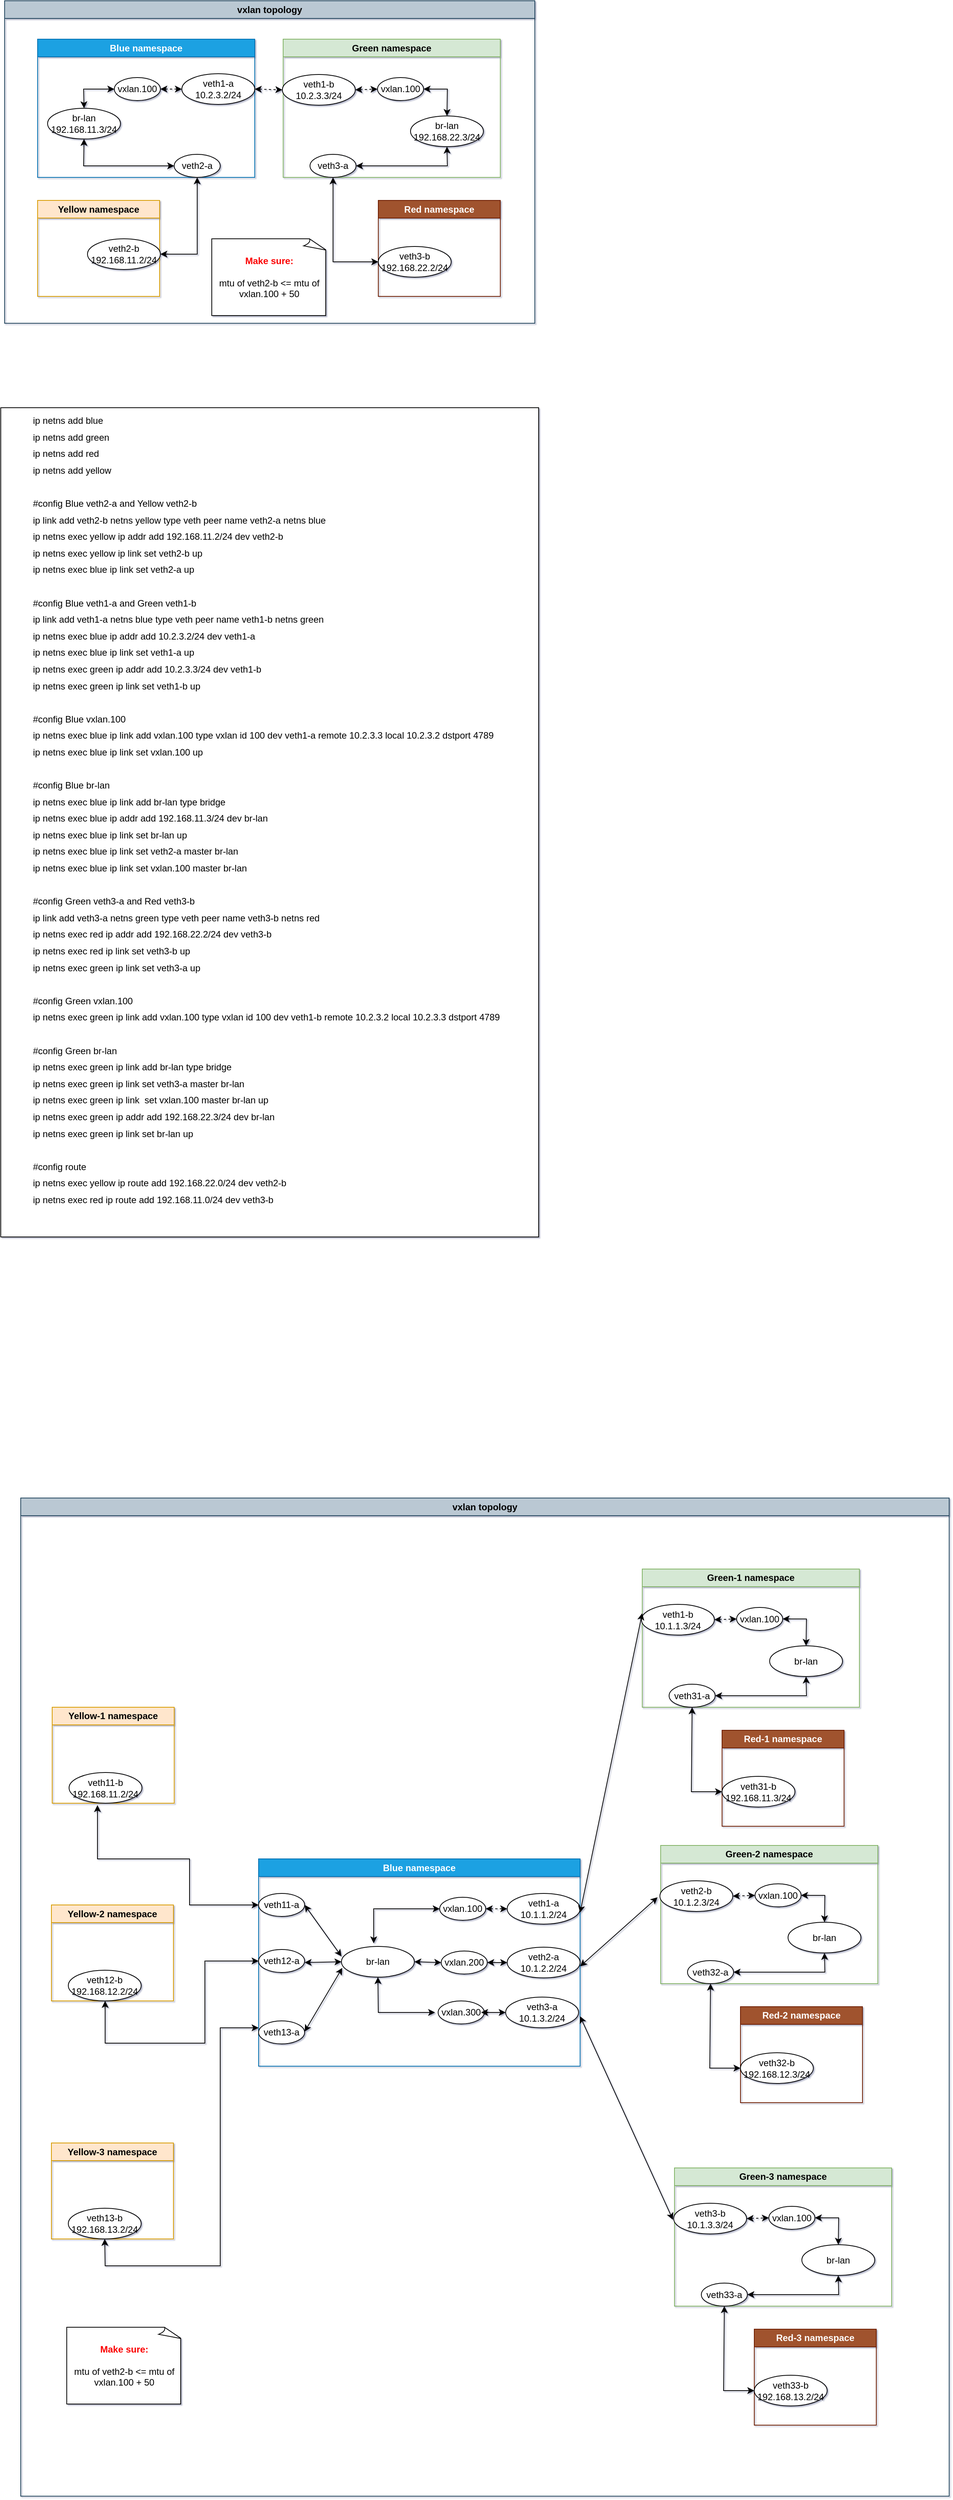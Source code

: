 <mxfile version="26.1.3" pages="2">
  <diagram name="Page-1" id="sw6Nn3xSE8j5OQ7Urha7">
    <mxGraphModel dx="1434" dy="738" grid="1" gridSize="10" guides="1" tooltips="1" connect="1" arrows="1" fold="1" page="1" pageScale="1" pageWidth="850" pageHeight="1100" math="0" shadow="1">
      <root>
        <mxCell id="0" />
        <mxCell id="1" parent="0" />
        <mxCell id="GJlPNngb7z6mleHIEqyQ-1" value="vxlan topology" style="swimlane;whiteSpace=wrap;html=1;fillColor=#bac8d3;strokeColor=#23445d;" parent="1" vertex="1">
          <mxGeometry x="39" y="250" width="691" height="420" as="geometry" />
        </mxCell>
        <mxCell id="GJlPNngb7z6mleHIEqyQ-2" value="Blue namespace" style="swimlane;whiteSpace=wrap;html=1;fillColor=#1ba1e2;strokeColor=#006EAF;fontColor=#ffffff;" parent="GJlPNngb7z6mleHIEqyQ-1" vertex="1">
          <mxGeometry x="43" y="50" width="283" height="180" as="geometry" />
        </mxCell>
        <mxCell id="GJlPNngb7z6mleHIEqyQ-4" value="vxlan.100" style="ellipse;whiteSpace=wrap;html=1;" parent="GJlPNngb7z6mleHIEqyQ-2" vertex="1">
          <mxGeometry x="100" y="50" width="60" height="30" as="geometry" />
        </mxCell>
        <mxCell id="GJlPNngb7z6mleHIEqyQ-6" value="br-lan&lt;br&gt;192.168.11.3/24" style="ellipse;whiteSpace=wrap;html=1;" parent="GJlPNngb7z6mleHIEqyQ-2" vertex="1">
          <mxGeometry x="13" y="90" width="95" height="40" as="geometry" />
        </mxCell>
        <mxCell id="GJlPNngb7z6mleHIEqyQ-9" value="veth2-a" style="ellipse;whiteSpace=wrap;html=1;" parent="GJlPNngb7z6mleHIEqyQ-2" vertex="1">
          <mxGeometry x="178" y="150" width="60" height="30" as="geometry" />
        </mxCell>
        <mxCell id="GJlPNngb7z6mleHIEqyQ-3" value="veth1-a&lt;div&gt;10.2.3.2/24&lt;/div&gt;" style="ellipse;whiteSpace=wrap;html=1;" parent="GJlPNngb7z6mleHIEqyQ-2" vertex="1">
          <mxGeometry x="188" y="45" width="95" height="40" as="geometry" />
        </mxCell>
        <mxCell id="GJlPNngb7z6mleHIEqyQ-26" value="" style="endArrow=classic;startArrow=classic;html=1;rounded=0;exitX=1;exitY=0.5;exitDx=0;exitDy=0;entryX=0;entryY=0.5;entryDx=0;entryDy=0;dashed=1;" parent="GJlPNngb7z6mleHIEqyQ-2" source="GJlPNngb7z6mleHIEqyQ-4" target="GJlPNngb7z6mleHIEqyQ-3" edge="1">
          <mxGeometry width="50" height="50" relative="1" as="geometry">
            <mxPoint x="210" y="110" as="sourcePoint" />
            <mxPoint x="260" y="60" as="targetPoint" />
          </mxGeometry>
        </mxCell>
        <mxCell id="GJlPNngb7z6mleHIEqyQ-27" value="" style="endArrow=classic;startArrow=classic;html=1;rounded=0;exitX=0.5;exitY=0;exitDx=0;exitDy=0;entryX=0;entryY=0.5;entryDx=0;entryDy=0;" parent="GJlPNngb7z6mleHIEqyQ-2" source="GJlPNngb7z6mleHIEqyQ-6" target="GJlPNngb7z6mleHIEqyQ-4" edge="1">
          <mxGeometry width="50" height="50" relative="1" as="geometry">
            <mxPoint x="210" y="110" as="sourcePoint" />
            <mxPoint x="260" y="60" as="targetPoint" />
            <Array as="points">
              <mxPoint x="60" y="65" />
            </Array>
          </mxGeometry>
        </mxCell>
        <mxCell id="GJlPNngb7z6mleHIEqyQ-28" value="" style="endArrow=classic;startArrow=classic;html=1;rounded=0;exitX=0.5;exitY=1;exitDx=0;exitDy=0;entryX=0;entryY=0.5;entryDx=0;entryDy=0;" parent="GJlPNngb7z6mleHIEqyQ-2" source="GJlPNngb7z6mleHIEqyQ-6" target="GJlPNngb7z6mleHIEqyQ-9" edge="1">
          <mxGeometry width="50" height="50" relative="1" as="geometry">
            <mxPoint x="210" y="110" as="sourcePoint" />
            <mxPoint x="260" y="60" as="targetPoint" />
            <Array as="points">
              <mxPoint x="60" y="165" />
            </Array>
          </mxGeometry>
        </mxCell>
        <mxCell id="GJlPNngb7z6mleHIEqyQ-12" value="Green namespace" style="swimlane;whiteSpace=wrap;html=1;fillColor=#d5e8d4;strokeColor=#82b366;" parent="GJlPNngb7z6mleHIEqyQ-1" vertex="1">
          <mxGeometry x="363" y="50" width="283" height="180" as="geometry" />
        </mxCell>
        <mxCell id="GJlPNngb7z6mleHIEqyQ-13" value="vxlan.100" style="ellipse;whiteSpace=wrap;html=1;" parent="GJlPNngb7z6mleHIEqyQ-12" vertex="1">
          <mxGeometry x="123" y="50" width="60" height="30" as="geometry" />
        </mxCell>
        <mxCell id="GJlPNngb7z6mleHIEqyQ-14" value="br-lan&lt;br&gt;192.168.22.3/24" style="ellipse;whiteSpace=wrap;html=1;" parent="GJlPNngb7z6mleHIEqyQ-12" vertex="1">
          <mxGeometry x="166" y="100" width="95" height="40" as="geometry" />
        </mxCell>
        <mxCell id="GJlPNngb7z6mleHIEqyQ-15" value="veth1-b&lt;div&gt;10.2.3.3/24&lt;/div&gt;" style="ellipse;whiteSpace=wrap;html=1;" parent="GJlPNngb7z6mleHIEqyQ-12" vertex="1">
          <mxGeometry x="-1" y="46" width="95" height="40" as="geometry" />
        </mxCell>
        <mxCell id="GJlPNngb7z6mleHIEqyQ-16" value="veth3-a" style="ellipse;whiteSpace=wrap;html=1;" parent="GJlPNngb7z6mleHIEqyQ-12" vertex="1">
          <mxGeometry x="35" y="150" width="60" height="30" as="geometry" />
        </mxCell>
        <mxCell id="GJlPNngb7z6mleHIEqyQ-31" value="" style="endArrow=classic;startArrow=classic;html=1;rounded=0;entryX=0;entryY=0.5;entryDx=0;entryDy=0;exitX=1;exitY=0.5;exitDx=0;exitDy=0;dashed=1;" parent="GJlPNngb7z6mleHIEqyQ-12" source="GJlPNngb7z6mleHIEqyQ-15" target="GJlPNngb7z6mleHIEqyQ-13" edge="1">
          <mxGeometry width="50" height="50" relative="1" as="geometry">
            <mxPoint x="-110" y="110" as="sourcePoint" />
            <mxPoint x="-60" y="60" as="targetPoint" />
          </mxGeometry>
        </mxCell>
        <mxCell id="GJlPNngb7z6mleHIEqyQ-33" value="" style="endArrow=classic;startArrow=classic;html=1;rounded=0;entryX=0.5;entryY=1;entryDx=0;entryDy=0;exitX=1;exitY=0.5;exitDx=0;exitDy=0;strokeColor=light-dark(#050505,#EDEDED);" parent="GJlPNngb7z6mleHIEqyQ-12" source="GJlPNngb7z6mleHIEqyQ-16" target="GJlPNngb7z6mleHIEqyQ-14" edge="1">
          <mxGeometry width="50" height="50" relative="1" as="geometry">
            <mxPoint x="150" y="160" as="sourcePoint" />
            <mxPoint x="-60" y="60" as="targetPoint" />
            <Array as="points">
              <mxPoint x="214" y="165" />
            </Array>
          </mxGeometry>
        </mxCell>
        <mxCell id="GJlPNngb7z6mleHIEqyQ-35" value="" style="endArrow=classic;startArrow=classic;html=1;rounded=0;exitX=0.5;exitY=0;exitDx=0;exitDy=0;entryX=1;entryY=0.5;entryDx=0;entryDy=0;" parent="GJlPNngb7z6mleHIEqyQ-12" source="GJlPNngb7z6mleHIEqyQ-14" target="GJlPNngb7z6mleHIEqyQ-13" edge="1">
          <mxGeometry width="50" height="50" relative="1" as="geometry">
            <mxPoint x="28" y="110" as="sourcePoint" />
            <mxPoint x="78" y="60" as="targetPoint" />
            <Array as="points">
              <mxPoint x="214" y="65" />
            </Array>
          </mxGeometry>
        </mxCell>
        <mxCell id="GJlPNngb7z6mleHIEqyQ-29" value="" style="endArrow=classic;startArrow=classic;html=1;rounded=0;exitX=1;exitY=0.5;exitDx=0;exitDy=0;entryX=0.5;entryY=1;entryDx=0;entryDy=0;" parent="GJlPNngb7z6mleHIEqyQ-1" source="GJlPNngb7z6mleHIEqyQ-18" target="GJlPNngb7z6mleHIEqyQ-9" edge="1">
          <mxGeometry width="50" height="50" relative="1" as="geometry">
            <mxPoint x="253" y="160" as="sourcePoint" />
            <mxPoint x="303" y="110" as="targetPoint" />
            <Array as="points">
              <mxPoint x="251" y="330" />
            </Array>
          </mxGeometry>
        </mxCell>
        <mxCell id="GJlPNngb7z6mleHIEqyQ-30" value="" style="endArrow=classic;startArrow=classic;html=1;rounded=0;entryX=0;entryY=0.5;entryDx=0;entryDy=0;exitX=1;exitY=0.5;exitDx=0;exitDy=0;dashed=1;" parent="GJlPNngb7z6mleHIEqyQ-1" source="GJlPNngb7z6mleHIEqyQ-3" target="GJlPNngb7z6mleHIEqyQ-15" edge="1">
          <mxGeometry width="50" height="50" relative="1" as="geometry">
            <mxPoint x="253" y="160" as="sourcePoint" />
            <mxPoint x="303" y="110" as="targetPoint" />
          </mxGeometry>
        </mxCell>
        <mxCell id="GJlPNngb7z6mleHIEqyQ-34" value="" style="endArrow=classic;startArrow=classic;html=1;rounded=0;exitX=0;exitY=0.5;exitDx=0;exitDy=0;entryX=0.5;entryY=1;entryDx=0;entryDy=0;" parent="GJlPNngb7z6mleHIEqyQ-1" source="GJlPNngb7z6mleHIEqyQ-24" target="GJlPNngb7z6mleHIEqyQ-16" edge="1">
          <mxGeometry width="50" height="50" relative="1" as="geometry">
            <mxPoint x="253" y="160" as="sourcePoint" />
            <mxPoint x="303" y="110" as="targetPoint" />
            <Array as="points">
              <mxPoint x="428" y="340" />
            </Array>
          </mxGeometry>
        </mxCell>
        <mxCell id="GJlPNngb7z6mleHIEqyQ-43" value="Red namespace" style="swimlane;whiteSpace=wrap;html=1;fillColor=#a0522d;strokeColor=#6D1F00;fontColor=#ffffff;" parent="GJlPNngb7z6mleHIEqyQ-1" vertex="1">
          <mxGeometry x="487" y="260" width="159" height="125" as="geometry" />
        </mxCell>
        <mxCell id="GJlPNngb7z6mleHIEqyQ-24" value="veth3-b&lt;div&gt;192.168.22.2/24&lt;/div&gt;" style="ellipse;whiteSpace=wrap;html=1;" parent="GJlPNngb7z6mleHIEqyQ-43" vertex="1">
          <mxGeometry y="60" width="95" height="40" as="geometry" />
        </mxCell>
        <mxCell id="GJlPNngb7z6mleHIEqyQ-44" value="Yellow namespace" style="swimlane;whiteSpace=wrap;html=1;fillColor=#ffe6cc;strokeColor=#d79b00;" parent="GJlPNngb7z6mleHIEqyQ-1" vertex="1">
          <mxGeometry x="43" y="260" width="159" height="125" as="geometry" />
        </mxCell>
        <mxCell id="GJlPNngb7z6mleHIEqyQ-18" value="veth2-b&lt;br&gt;192.168.11.2/24" style="ellipse;whiteSpace=wrap;html=1;" parent="GJlPNngb7z6mleHIEqyQ-44" vertex="1">
          <mxGeometry x="65" y="50" width="95" height="40" as="geometry" />
        </mxCell>
        <mxCell id="EvQ9CduJ4RLkJT1qtT00-1" value="&lt;font style=&quot;color: light-dark(rgb(251, 4, 4), rgb(237, 237, 237));&quot;&gt;&lt;b&gt;Make sure:&lt;/b&gt;&lt;/font&gt;&lt;div&gt;&lt;br&gt;&lt;div&gt;mtu of veth2-b &amp;lt;= mtu of vxlan.100 + 50&lt;/div&gt;&lt;/div&gt;" style="whiteSpace=wrap;html=1;shape=mxgraph.basic.document" parent="GJlPNngb7z6mleHIEqyQ-1" vertex="1">
          <mxGeometry x="270" y="310" width="150" height="100" as="geometry" />
        </mxCell>
        <mxCell id="GJlPNngb7z6mleHIEqyQ-45" value="&lt;blockquote style=&quot;margin: 0 0 0 40px; border: none; padding: 0px;&quot;&gt;&lt;div style=&quot;line-height: 180%;&quot;&gt;&lt;div&gt;ip netns add blue&lt;/div&gt;&lt;/div&gt;&lt;div style=&quot;line-height: 180%;&quot;&gt;&lt;div&gt;ip netns add green&lt;/div&gt;&lt;/div&gt;&lt;div style=&quot;line-height: 180%;&quot;&gt;&lt;div&gt;ip netns add red&lt;/div&gt;&lt;/div&gt;&lt;div style=&quot;line-height: 180%;&quot;&gt;&lt;div&gt;ip netns add yellow&lt;/div&gt;&lt;/div&gt;&lt;div style=&quot;line-height: 180%;&quot;&gt;&lt;div&gt;&lt;br&gt;&lt;/div&gt;&lt;/div&gt;&lt;div style=&quot;line-height: 180%;&quot;&gt;&lt;div&gt;#config Blue veth2-a and Yellow veth2-b&lt;/div&gt;&lt;/div&gt;&lt;div style=&quot;line-height: 180%;&quot;&gt;&lt;div&gt;ip link add veth2-b netns yellow type veth peer name veth2-a netns blue&lt;/div&gt;&lt;/div&gt;&lt;div style=&quot;line-height: 180%;&quot;&gt;&lt;div&gt;ip netns exec yellow ip addr add 192.168.11.2/24 dev veth2-b&lt;/div&gt;&lt;/div&gt;&lt;div style=&quot;line-height: 180%;&quot;&gt;&lt;div&gt;ip netns exec yellow ip link set veth2-b up&lt;/div&gt;&lt;/div&gt;&lt;div style=&quot;line-height: 180%;&quot;&gt;&lt;div&gt;ip netns exec blue ip link set veth2-a up&lt;/div&gt;&lt;/div&gt;&lt;div style=&quot;line-height: 180%;&quot;&gt;&lt;div&gt;&lt;br&gt;&lt;/div&gt;&lt;/div&gt;&lt;div style=&quot;line-height: 180%;&quot;&gt;&lt;div&gt;#config Blue veth1-a and Green veth1-b&lt;/div&gt;&lt;/div&gt;&lt;div style=&quot;line-height: 180%;&quot;&gt;&lt;div&gt;ip link add veth1-a netns blue type veth peer name veth1-b netns green&lt;/div&gt;&lt;/div&gt;&lt;div style=&quot;line-height: 180%;&quot;&gt;&lt;div&gt;ip netns exec blue ip addr add 10.2.3.2/24 dev veth1-a&lt;/div&gt;&lt;/div&gt;&lt;div style=&quot;line-height: 180%;&quot;&gt;&lt;div&gt;ip netns exec blue ip link set veth1-a up&lt;/div&gt;&lt;/div&gt;&lt;div style=&quot;line-height: 180%;&quot;&gt;&lt;div&gt;ip netns exec green ip addr add 10.2.3.3/24 dev veth1-b&lt;/div&gt;&lt;/div&gt;&lt;div style=&quot;line-height: 180%;&quot;&gt;&lt;div&gt;ip netns exec green ip link set veth1-b up&lt;/div&gt;&lt;/div&gt;&lt;div style=&quot;line-height: 180%;&quot;&gt;&lt;div&gt;&lt;br&gt;&lt;/div&gt;&lt;/div&gt;&lt;div style=&quot;line-height: 180%;&quot;&gt;&lt;div&gt;#config Blue vxlan.100&lt;/div&gt;&lt;/div&gt;&lt;div style=&quot;line-height: 180%;&quot;&gt;&lt;div&gt;ip netns exec blue ip link add vxlan.100 type vxlan id 100 dev veth1-a remote 10.2.3.3 local 10.2.3.2 dstport 4789&lt;/div&gt;&lt;/div&gt;&lt;div style=&quot;line-height: 180%;&quot;&gt;&lt;div&gt;ip netns exec blue ip link set vxlan.100 up&lt;/div&gt;&lt;/div&gt;&lt;div style=&quot;line-height: 180%;&quot;&gt;&lt;div&gt;&lt;br&gt;&lt;/div&gt;&lt;/div&gt;&lt;div style=&quot;line-height: 180%;&quot;&gt;&lt;div&gt;#config Blue br-lan&lt;/div&gt;&lt;/div&gt;&lt;div style=&quot;line-height: 180%;&quot;&gt;&lt;div&gt;ip netns exec blue ip link add br-lan type bridge&lt;/div&gt;&lt;/div&gt;&lt;div style=&quot;line-height: 180%;&quot;&gt;&lt;div&gt;ip netns exec blue ip addr add 192.168.11.3/24 dev br-lan&lt;/div&gt;&lt;/div&gt;&lt;div style=&quot;line-height: 180%;&quot;&gt;&lt;div&gt;ip netns exec blue ip link set br-lan up&lt;/div&gt;&lt;/div&gt;&lt;div style=&quot;line-height: 180%;&quot;&gt;&lt;div&gt;ip netns exec blue ip link set veth2-a master br-lan&lt;/div&gt;&lt;/div&gt;&lt;div style=&quot;line-height: 180%;&quot;&gt;&lt;div&gt;ip netns exec blue ip link set vxlan.100 master br-lan&lt;/div&gt;&lt;/div&gt;&lt;div style=&quot;line-height: 180%;&quot;&gt;&lt;div&gt;&lt;br&gt;&lt;/div&gt;&lt;/div&gt;&lt;div style=&quot;line-height: 180%;&quot;&gt;&lt;div&gt;#config Green veth3-a and Red veth3-b&lt;/div&gt;&lt;/div&gt;&lt;div style=&quot;line-height: 180%;&quot;&gt;&lt;div&gt;ip link add veth3-a netns green type veth peer name veth3-b netns red&lt;/div&gt;&lt;/div&gt;&lt;div style=&quot;line-height: 180%;&quot;&gt;&lt;div&gt;ip netns exec red ip addr add 192.168.22.2/24 dev veth3-b&lt;/div&gt;&lt;/div&gt;&lt;div style=&quot;line-height: 180%;&quot;&gt;&lt;div&gt;ip netns exec red ip link set veth3-b up&lt;/div&gt;&lt;/div&gt;&lt;div style=&quot;line-height: 180%;&quot;&gt;&lt;div&gt;ip netns exec green ip link set veth3-a up&lt;/div&gt;&lt;/div&gt;&lt;div style=&quot;line-height: 180%;&quot;&gt;&lt;div&gt;&lt;br&gt;&lt;/div&gt;&lt;/div&gt;&lt;div style=&quot;line-height: 180%;&quot;&gt;&lt;div&gt;#config Green vxlan.100&lt;/div&gt;&lt;/div&gt;&lt;div style=&quot;line-height: 180%;&quot;&gt;&lt;div&gt;ip netns exec green ip link add vxlan.100 type vxlan id 100 dev veth1-b remote 10.2.3.2 local 10.2.3.3 dstport 4789&lt;/div&gt;&lt;/div&gt;&lt;div style=&quot;line-height: 180%;&quot;&gt;&lt;div&gt;&lt;br&gt;&lt;/div&gt;&lt;/div&gt;&lt;div style=&quot;line-height: 180%;&quot;&gt;&lt;div&gt;#config Green br-lan&lt;/div&gt;&lt;/div&gt;&lt;div style=&quot;line-height: 180%;&quot;&gt;&lt;div&gt;ip netns exec green ip link add br-lan type bridge&lt;/div&gt;&lt;/div&gt;&lt;div style=&quot;line-height: 180%;&quot;&gt;&lt;div&gt;ip netns exec green ip link set veth3-a master br-lan&lt;/div&gt;&lt;/div&gt;&lt;div style=&quot;line-height: 180%;&quot;&gt;&lt;div&gt;ip netns exec green ip link&amp;nbsp; set vxlan.100 master br-lan up&lt;/div&gt;&lt;/div&gt;&lt;div style=&quot;line-height: 180%;&quot;&gt;&lt;div&gt;ip netns exec green ip addr add 192.168.22.3/24 dev br-lan&lt;/div&gt;&lt;/div&gt;&lt;div style=&quot;line-height: 180%;&quot;&gt;&lt;div&gt;ip netns exec green ip link set br-lan up&lt;/div&gt;&lt;/div&gt;&lt;div style=&quot;line-height: 180%;&quot;&gt;&lt;div&gt;&lt;br&gt;&lt;/div&gt;&lt;/div&gt;&lt;div style=&quot;line-height: 180%;&quot;&gt;&lt;div&gt;#config route&lt;/div&gt;&lt;/div&gt;&lt;div style=&quot;line-height: 180%;&quot;&gt;&lt;div&gt;ip netns exec yellow ip route add 192.168.22.0/24 dev veth2-b&lt;/div&gt;&lt;/div&gt;&lt;div style=&quot;line-height: 180%;&quot;&gt;&lt;div&gt;ip netns exec red ip route add 192.168.11.0/24 dev veth3-b&lt;/div&gt;&lt;/div&gt;&lt;/blockquote&gt;" style="rounded=0;whiteSpace=wrap;html=1;align=left;verticalAlign=top;" parent="1" vertex="1">
          <mxGeometry x="34" y="780" width="701" height="1080" as="geometry" />
        </mxCell>
        <mxCell id="Lu3t-V0x29fDXOoToDd--1" value="vxlan topology" style="swimlane;whiteSpace=wrap;html=1;fillColor=#bac8d3;strokeColor=#23445d;" vertex="1" parent="1">
          <mxGeometry x="60" y="2200" width="1210" height="1300" as="geometry" />
        </mxCell>
        <mxCell id="Lu3t-V0x29fDXOoToDd--2" value="Blue namespace" style="swimlane;whiteSpace=wrap;html=1;fillColor=#1ba1e2;strokeColor=#006EAF;fontColor=#ffffff;" vertex="1" parent="Lu3t-V0x29fDXOoToDd--1">
          <mxGeometry x="310" y="470" width="419" height="270" as="geometry" />
        </mxCell>
        <mxCell id="Lu3t-V0x29fDXOoToDd--3" value="vxlan.100" style="ellipse;whiteSpace=wrap;html=1;" vertex="1" parent="Lu3t-V0x29fDXOoToDd--2">
          <mxGeometry x="236" y="50" width="60" height="30" as="geometry" />
        </mxCell>
        <mxCell id="Lu3t-V0x29fDXOoToDd--4" value="br-lan" style="ellipse;whiteSpace=wrap;html=1;" vertex="1" parent="Lu3t-V0x29fDXOoToDd--2">
          <mxGeometry x="108" y="114" width="95" height="40" as="geometry" />
        </mxCell>
        <mxCell id="Lu3t-V0x29fDXOoToDd--6" value="veth1-a&lt;div&gt;10.1.1.2/24&lt;/div&gt;" style="ellipse;whiteSpace=wrap;html=1;" vertex="1" parent="Lu3t-V0x29fDXOoToDd--2">
          <mxGeometry x="324" y="45" width="95" height="40" as="geometry" />
        </mxCell>
        <mxCell id="Lu3t-V0x29fDXOoToDd--7" value="" style="endArrow=classic;startArrow=classic;html=1;rounded=0;exitX=1;exitY=0.5;exitDx=0;exitDy=0;entryX=0;entryY=0.5;entryDx=0;entryDy=0;dashed=1;" edge="1" parent="Lu3t-V0x29fDXOoToDd--2" source="Lu3t-V0x29fDXOoToDd--3" target="Lu3t-V0x29fDXOoToDd--6">
          <mxGeometry width="50" height="50" relative="1" as="geometry">
            <mxPoint x="322" y="110" as="sourcePoint" />
            <mxPoint x="372" y="60" as="targetPoint" />
          </mxGeometry>
        </mxCell>
        <mxCell id="Lu3t-V0x29fDXOoToDd--8" value="" style="endArrow=classic;startArrow=classic;html=1;rounded=0;entryX=0;entryY=0.5;entryDx=0;entryDy=0;" edge="1" parent="Lu3t-V0x29fDXOoToDd--2" target="Lu3t-V0x29fDXOoToDd--3">
          <mxGeometry width="50" height="50" relative="1" as="geometry">
            <mxPoint x="150" y="110" as="sourcePoint" />
            <mxPoint x="372" y="60" as="targetPoint" />
            <Array as="points">
              <mxPoint x="150" y="65" />
            </Array>
          </mxGeometry>
        </mxCell>
        <mxCell id="Lu3t-V0x29fDXOoToDd--37" value="vxlan.200" style="ellipse;whiteSpace=wrap;html=1;" vertex="1" parent="Lu3t-V0x29fDXOoToDd--2">
          <mxGeometry x="238" y="120" width="60" height="30" as="geometry" />
        </mxCell>
        <mxCell id="Lu3t-V0x29fDXOoToDd--38" value="veth2-a&lt;div&gt;10.1.2.2/24&lt;/div&gt;" style="ellipse;whiteSpace=wrap;html=1;" vertex="1" parent="Lu3t-V0x29fDXOoToDd--2">
          <mxGeometry x="324" y="115" width="95" height="40" as="geometry" />
        </mxCell>
        <mxCell id="Lu3t-V0x29fDXOoToDd--67" style="edgeStyle=orthogonalEdgeStyle;rounded=0;orthogonalLoop=1;jettySize=auto;html=1;exitX=1;exitY=0.5;exitDx=0;exitDy=0;" edge="1" parent="Lu3t-V0x29fDXOoToDd--2" source="Lu3t-V0x29fDXOoToDd--39">
          <mxGeometry relative="1" as="geometry">
            <mxPoint x="300" y="200" as="targetPoint" />
          </mxGeometry>
        </mxCell>
        <mxCell id="Lu3t-V0x29fDXOoToDd--39" value="vxlan.300" style="ellipse;whiteSpace=wrap;html=1;" vertex="1" parent="Lu3t-V0x29fDXOoToDd--2">
          <mxGeometry x="234" y="185" width="60" height="30" as="geometry" />
        </mxCell>
        <mxCell id="Lu3t-V0x29fDXOoToDd--40" value="veth3-a&lt;div&gt;10.1.3.2/24&lt;/div&gt;" style="ellipse;whiteSpace=wrap;html=1;" vertex="1" parent="Lu3t-V0x29fDXOoToDd--2">
          <mxGeometry x="322" y="180" width="95" height="40" as="geometry" />
        </mxCell>
        <mxCell id="Lu3t-V0x29fDXOoToDd--41" value="veth12-a" style="ellipse;whiteSpace=wrap;html=1;" vertex="1" parent="Lu3t-V0x29fDXOoToDd--2">
          <mxGeometry y="118" width="60" height="30" as="geometry" />
        </mxCell>
        <mxCell id="Lu3t-V0x29fDXOoToDd--42" value="veth13-a" style="ellipse;whiteSpace=wrap;html=1;" vertex="1" parent="Lu3t-V0x29fDXOoToDd--2">
          <mxGeometry y="211" width="60" height="30" as="geometry" />
        </mxCell>
        <mxCell id="Lu3t-V0x29fDXOoToDd--5" value="veth11-a" style="ellipse;whiteSpace=wrap;html=1;" vertex="1" parent="Lu3t-V0x29fDXOoToDd--2">
          <mxGeometry y="45" width="60" height="30" as="geometry" />
        </mxCell>
        <mxCell id="Lu3t-V0x29fDXOoToDd--62" value="" style="endArrow=classic;startArrow=classic;html=1;rounded=0;entryX=0.5;entryY=1;entryDx=0;entryDy=0;" edge="1" parent="Lu3t-V0x29fDXOoToDd--2" target="Lu3t-V0x29fDXOoToDd--4">
          <mxGeometry width="50" height="50" relative="1" as="geometry">
            <mxPoint x="230" y="200" as="sourcePoint" />
            <mxPoint x="160" y="158" as="targetPoint" />
            <Array as="points">
              <mxPoint x="156" y="200" />
            </Array>
          </mxGeometry>
        </mxCell>
        <mxCell id="Lu3t-V0x29fDXOoToDd--65" value="" style="endArrow=classic;startArrow=classic;html=1;rounded=0;exitX=1;exitY=0.5;exitDx=0;exitDy=0;entryX=0;entryY=0.5;entryDx=0;entryDy=0;" edge="1" parent="Lu3t-V0x29fDXOoToDd--2" source="Lu3t-V0x29fDXOoToDd--4" target="Lu3t-V0x29fDXOoToDd--37">
          <mxGeometry width="50" height="50" relative="1" as="geometry">
            <mxPoint x="188" y="180" as="sourcePoint" />
            <mxPoint x="238" y="130" as="targetPoint" />
          </mxGeometry>
        </mxCell>
        <mxCell id="Lu3t-V0x29fDXOoToDd--69" value="" style="endArrow=classic;startArrow=classic;html=1;rounded=0;entryX=0;entryY=0.5;entryDx=0;entryDy=0;exitX=1;exitY=0.5;exitDx=0;exitDy=0;" edge="1" parent="Lu3t-V0x29fDXOoToDd--2" source="Lu3t-V0x29fDXOoToDd--37" target="Lu3t-V0x29fDXOoToDd--38">
          <mxGeometry width="50" height="50" relative="1" as="geometry">
            <mxPoint x="290" y="200" as="sourcePoint" />
            <mxPoint x="340" y="150" as="targetPoint" />
          </mxGeometry>
        </mxCell>
        <mxCell id="Lu3t-V0x29fDXOoToDd--70" value="" style="endArrow=classic;startArrow=classic;html=1;rounded=0;entryX=0;entryY=0.325;entryDx=0;entryDy=0;entryPerimeter=0;" edge="1" parent="Lu3t-V0x29fDXOoToDd--2" target="Lu3t-V0x29fDXOoToDd--4">
          <mxGeometry width="50" height="50" relative="1" as="geometry">
            <mxPoint x="60" y="60" as="sourcePoint" />
            <mxPoint x="110" y="10" as="targetPoint" />
          </mxGeometry>
        </mxCell>
        <mxCell id="Lu3t-V0x29fDXOoToDd--71" value="" style="endArrow=classic;startArrow=classic;html=1;rounded=0;entryX=0.011;entryY=0.7;entryDx=0;entryDy=0;entryPerimeter=0;" edge="1" parent="Lu3t-V0x29fDXOoToDd--2" target="Lu3t-V0x29fDXOoToDd--4">
          <mxGeometry width="50" height="50" relative="1" as="geometry">
            <mxPoint x="60" y="225" as="sourcePoint" />
            <mxPoint x="110" y="175" as="targetPoint" />
          </mxGeometry>
        </mxCell>
        <mxCell id="Lu3t-V0x29fDXOoToDd--72" value="" style="endArrow=classic;startArrow=classic;html=1;rounded=0;entryX=0;entryY=0.5;entryDx=0;entryDy=0;" edge="1" parent="Lu3t-V0x29fDXOoToDd--2" target="Lu3t-V0x29fDXOoToDd--4">
          <mxGeometry width="50" height="50" relative="1" as="geometry">
            <mxPoint x="60" y="135" as="sourcePoint" />
            <mxPoint x="110" y="85" as="targetPoint" />
          </mxGeometry>
        </mxCell>
        <mxCell id="Lu3t-V0x29fDXOoToDd--10" value="Green-1 namespace" style="swimlane;whiteSpace=wrap;html=1;fillColor=#d5e8d4;strokeColor=#82b366;" vertex="1" parent="Lu3t-V0x29fDXOoToDd--1">
          <mxGeometry x="810" y="92.5" width="283" height="180" as="geometry" />
        </mxCell>
        <mxCell id="Lu3t-V0x29fDXOoToDd--11" value="vxlan.100" style="ellipse;whiteSpace=wrap;html=1;" vertex="1" parent="Lu3t-V0x29fDXOoToDd--10">
          <mxGeometry x="123" y="50" width="60" height="30" as="geometry" />
        </mxCell>
        <mxCell id="Lu3t-V0x29fDXOoToDd--12" value="br-lan" style="ellipse;whiteSpace=wrap;html=1;" vertex="1" parent="Lu3t-V0x29fDXOoToDd--10">
          <mxGeometry x="166" y="100" width="95" height="40" as="geometry" />
        </mxCell>
        <mxCell id="Lu3t-V0x29fDXOoToDd--13" value="veth1-b&lt;div&gt;10.1.1.3/24&lt;/div&gt;" style="ellipse;whiteSpace=wrap;html=1;" vertex="1" parent="Lu3t-V0x29fDXOoToDd--10">
          <mxGeometry x="-1" y="46" width="95" height="40" as="geometry" />
        </mxCell>
        <mxCell id="Lu3t-V0x29fDXOoToDd--14" value="veth31-a" style="ellipse;whiteSpace=wrap;html=1;" vertex="1" parent="Lu3t-V0x29fDXOoToDd--10">
          <mxGeometry x="35" y="150" width="60" height="30" as="geometry" />
        </mxCell>
        <mxCell id="Lu3t-V0x29fDXOoToDd--15" value="" style="endArrow=classic;startArrow=classic;html=1;rounded=0;entryX=0;entryY=0.5;entryDx=0;entryDy=0;exitX=1;exitY=0.5;exitDx=0;exitDy=0;dashed=1;" edge="1" parent="Lu3t-V0x29fDXOoToDd--10" source="Lu3t-V0x29fDXOoToDd--13" target="Lu3t-V0x29fDXOoToDd--11">
          <mxGeometry width="50" height="50" relative="1" as="geometry">
            <mxPoint x="-110" y="110" as="sourcePoint" />
            <mxPoint x="-60" y="60" as="targetPoint" />
          </mxGeometry>
        </mxCell>
        <mxCell id="Lu3t-V0x29fDXOoToDd--16" value="" style="endArrow=classic;startArrow=classic;html=1;rounded=0;entryX=0.5;entryY=1;entryDx=0;entryDy=0;exitX=1;exitY=0.5;exitDx=0;exitDy=0;strokeColor=light-dark(#050505,#EDEDED);" edge="1" parent="Lu3t-V0x29fDXOoToDd--10" source="Lu3t-V0x29fDXOoToDd--14" target="Lu3t-V0x29fDXOoToDd--12">
          <mxGeometry width="50" height="50" relative="1" as="geometry">
            <mxPoint x="150" y="160" as="sourcePoint" />
            <mxPoint x="-60" y="60" as="targetPoint" />
            <Array as="points">
              <mxPoint x="214" y="165" />
            </Array>
          </mxGeometry>
        </mxCell>
        <mxCell id="Lu3t-V0x29fDXOoToDd--17" value="" style="endArrow=classic;startArrow=classic;html=1;rounded=0;exitX=0.5;exitY=0;exitDx=0;exitDy=0;entryX=1;entryY=0.5;entryDx=0;entryDy=0;" edge="1" parent="Lu3t-V0x29fDXOoToDd--10" source="Lu3t-V0x29fDXOoToDd--12" target="Lu3t-V0x29fDXOoToDd--11">
          <mxGeometry width="50" height="50" relative="1" as="geometry">
            <mxPoint x="28" y="110" as="sourcePoint" />
            <mxPoint x="78" y="60" as="targetPoint" />
            <Array as="points">
              <mxPoint x="214" y="65" />
            </Array>
          </mxGeometry>
        </mxCell>
        <mxCell id="Lu3t-V0x29fDXOoToDd--20" value="" style="endArrow=classic;startArrow=classic;html=1;rounded=0;exitX=0;exitY=0.5;exitDx=0;exitDy=0;entryX=0.5;entryY=1;entryDx=0;entryDy=0;" edge="1" parent="Lu3t-V0x29fDXOoToDd--1" source="Lu3t-V0x29fDXOoToDd--22" target="Lu3t-V0x29fDXOoToDd--14">
          <mxGeometry width="50" height="50" relative="1" as="geometry">
            <mxPoint x="601" y="202.5" as="sourcePoint" />
            <mxPoint x="651" y="152.5" as="targetPoint" />
            <Array as="points">
              <mxPoint x="874" y="382.5" />
            </Array>
          </mxGeometry>
        </mxCell>
        <mxCell id="Lu3t-V0x29fDXOoToDd--21" value="Red-1 namespace" style="swimlane;whiteSpace=wrap;html=1;fillColor=#a0522d;strokeColor=#6D1F00;fontColor=#ffffff;" vertex="1" parent="Lu3t-V0x29fDXOoToDd--1">
          <mxGeometry x="914" y="302.5" width="159" height="125" as="geometry" />
        </mxCell>
        <mxCell id="Lu3t-V0x29fDXOoToDd--22" value="veth31-b&lt;div&gt;192.168.11.3/24&lt;/div&gt;" style="ellipse;whiteSpace=wrap;html=1;" vertex="1" parent="Lu3t-V0x29fDXOoToDd--21">
          <mxGeometry y="60" width="95" height="40" as="geometry" />
        </mxCell>
        <mxCell id="Lu3t-V0x29fDXOoToDd--23" value="Yellow-1 namespace" style="swimlane;whiteSpace=wrap;html=1;fillColor=#ffe6cc;strokeColor=#d79b00;" vertex="1" parent="Lu3t-V0x29fDXOoToDd--1">
          <mxGeometry x="41" y="272.5" width="159" height="125" as="geometry" />
        </mxCell>
        <mxCell id="Lu3t-V0x29fDXOoToDd--24" value="veth11-b&lt;br&gt;192.168.11.2/24" style="ellipse;whiteSpace=wrap;html=1;" vertex="1" parent="Lu3t-V0x29fDXOoToDd--23">
          <mxGeometry x="22" y="85" width="95" height="40" as="geometry" />
        </mxCell>
        <mxCell id="Lu3t-V0x29fDXOoToDd--25" value="&lt;font style=&quot;color: light-dark(rgb(251, 4, 4), rgb(237, 237, 237));&quot;&gt;&lt;b&gt;Make sure:&lt;/b&gt;&lt;/font&gt;&lt;div&gt;&lt;br&gt;&lt;div&gt;mtu of veth2-b &amp;lt;= mtu of vxlan.100 + 50&lt;/div&gt;&lt;/div&gt;" style="whiteSpace=wrap;html=1;shape=mxgraph.basic.document" vertex="1" parent="Lu3t-V0x29fDXOoToDd--1">
          <mxGeometry x="60" y="1080" width="150" height="100" as="geometry" />
        </mxCell>
        <mxCell id="Lu3t-V0x29fDXOoToDd--26" value="Green-2 namespace" style="swimlane;whiteSpace=wrap;html=1;fillColor=#d5e8d4;strokeColor=#82b366;" vertex="1" parent="Lu3t-V0x29fDXOoToDd--1">
          <mxGeometry x="834" y="452.5" width="283" height="180" as="geometry" />
        </mxCell>
        <mxCell id="Lu3t-V0x29fDXOoToDd--27" value="vxlan.100" style="ellipse;whiteSpace=wrap;html=1;" vertex="1" parent="Lu3t-V0x29fDXOoToDd--26">
          <mxGeometry x="123" y="50" width="60" height="30" as="geometry" />
        </mxCell>
        <mxCell id="Lu3t-V0x29fDXOoToDd--28" value="br-lan" style="ellipse;whiteSpace=wrap;html=1;" vertex="1" parent="Lu3t-V0x29fDXOoToDd--26">
          <mxGeometry x="166" y="100" width="95" height="40" as="geometry" />
        </mxCell>
        <mxCell id="Lu3t-V0x29fDXOoToDd--29" value="veth2-b&lt;div&gt;10.1.2.3/24&lt;/div&gt;" style="ellipse;whiteSpace=wrap;html=1;" vertex="1" parent="Lu3t-V0x29fDXOoToDd--26">
          <mxGeometry x="-1" y="46" width="95" height="40" as="geometry" />
        </mxCell>
        <mxCell id="Lu3t-V0x29fDXOoToDd--30" value="veth32-a" style="ellipse;whiteSpace=wrap;html=1;" vertex="1" parent="Lu3t-V0x29fDXOoToDd--26">
          <mxGeometry x="35" y="150" width="60" height="30" as="geometry" />
        </mxCell>
        <mxCell id="Lu3t-V0x29fDXOoToDd--31" value="" style="endArrow=classic;startArrow=classic;html=1;rounded=0;entryX=0;entryY=0.5;entryDx=0;entryDy=0;exitX=1;exitY=0.5;exitDx=0;exitDy=0;dashed=1;" edge="1" parent="Lu3t-V0x29fDXOoToDd--26" source="Lu3t-V0x29fDXOoToDd--29" target="Lu3t-V0x29fDXOoToDd--27">
          <mxGeometry width="50" height="50" relative="1" as="geometry">
            <mxPoint x="-110" y="110" as="sourcePoint" />
            <mxPoint x="-60" y="60" as="targetPoint" />
          </mxGeometry>
        </mxCell>
        <mxCell id="Lu3t-V0x29fDXOoToDd--32" value="" style="endArrow=classic;startArrow=classic;html=1;rounded=0;entryX=0.5;entryY=1;entryDx=0;entryDy=0;exitX=1;exitY=0.5;exitDx=0;exitDy=0;strokeColor=light-dark(#050505,#EDEDED);" edge="1" parent="Lu3t-V0x29fDXOoToDd--26" source="Lu3t-V0x29fDXOoToDd--30" target="Lu3t-V0x29fDXOoToDd--28">
          <mxGeometry width="50" height="50" relative="1" as="geometry">
            <mxPoint x="150" y="160" as="sourcePoint" />
            <mxPoint x="-60" y="60" as="targetPoint" />
            <Array as="points">
              <mxPoint x="214" y="165" />
            </Array>
          </mxGeometry>
        </mxCell>
        <mxCell id="Lu3t-V0x29fDXOoToDd--33" value="" style="endArrow=classic;startArrow=classic;html=1;rounded=0;exitX=0.5;exitY=0;exitDx=0;exitDy=0;entryX=1;entryY=0.5;entryDx=0;entryDy=0;" edge="1" parent="Lu3t-V0x29fDXOoToDd--26" source="Lu3t-V0x29fDXOoToDd--28" target="Lu3t-V0x29fDXOoToDd--27">
          <mxGeometry width="50" height="50" relative="1" as="geometry">
            <mxPoint x="28" y="110" as="sourcePoint" />
            <mxPoint x="78" y="60" as="targetPoint" />
            <Array as="points">
              <mxPoint x="214" y="65" />
            </Array>
          </mxGeometry>
        </mxCell>
        <mxCell id="Lu3t-V0x29fDXOoToDd--34" value="" style="endArrow=classic;startArrow=classic;html=1;rounded=0;exitX=0;exitY=0.5;exitDx=0;exitDy=0;entryX=0.5;entryY=1;entryDx=0;entryDy=0;" edge="1" parent="Lu3t-V0x29fDXOoToDd--1" source="Lu3t-V0x29fDXOoToDd--36" target="Lu3t-V0x29fDXOoToDd--30">
          <mxGeometry width="50" height="50" relative="1" as="geometry">
            <mxPoint x="625" y="562.5" as="sourcePoint" />
            <mxPoint x="675" y="512.5" as="targetPoint" />
            <Array as="points">
              <mxPoint x="898" y="742.5" />
            </Array>
          </mxGeometry>
        </mxCell>
        <mxCell id="Lu3t-V0x29fDXOoToDd--35" value="Red-2 namespace" style="swimlane;whiteSpace=wrap;html=1;fillColor=#a0522d;strokeColor=#6D1F00;fontColor=#ffffff;" vertex="1" parent="Lu3t-V0x29fDXOoToDd--1">
          <mxGeometry x="938" y="662.5" width="159" height="125" as="geometry" />
        </mxCell>
        <mxCell id="Lu3t-V0x29fDXOoToDd--36" value="veth32-b&lt;div&gt;192.168.12.3/24&lt;/div&gt;" style="ellipse;whiteSpace=wrap;html=1;" vertex="1" parent="Lu3t-V0x29fDXOoToDd--35">
          <mxGeometry y="60" width="95" height="40" as="geometry" />
        </mxCell>
        <mxCell id="Lu3t-V0x29fDXOoToDd--43" value="Green-3 namespace" style="swimlane;whiteSpace=wrap;html=1;fillColor=#d5e8d4;strokeColor=#82b366;" vertex="1" parent="Lu3t-V0x29fDXOoToDd--1">
          <mxGeometry x="852" y="872.5" width="283" height="180" as="geometry" />
        </mxCell>
        <mxCell id="Lu3t-V0x29fDXOoToDd--44" value="vxlan.100" style="ellipse;whiteSpace=wrap;html=1;" vertex="1" parent="Lu3t-V0x29fDXOoToDd--43">
          <mxGeometry x="123" y="50" width="60" height="30" as="geometry" />
        </mxCell>
        <mxCell id="Lu3t-V0x29fDXOoToDd--45" value="br-lan" style="ellipse;whiteSpace=wrap;html=1;" vertex="1" parent="Lu3t-V0x29fDXOoToDd--43">
          <mxGeometry x="166" y="100" width="95" height="40" as="geometry" />
        </mxCell>
        <mxCell id="Lu3t-V0x29fDXOoToDd--46" value="veth3-b&lt;div&gt;10.1.3.3/24&lt;/div&gt;" style="ellipse;whiteSpace=wrap;html=1;" vertex="1" parent="Lu3t-V0x29fDXOoToDd--43">
          <mxGeometry x="-1" y="46" width="95" height="40" as="geometry" />
        </mxCell>
        <mxCell id="Lu3t-V0x29fDXOoToDd--47" value="veth33-a" style="ellipse;whiteSpace=wrap;html=1;" vertex="1" parent="Lu3t-V0x29fDXOoToDd--43">
          <mxGeometry x="35" y="150" width="60" height="30" as="geometry" />
        </mxCell>
        <mxCell id="Lu3t-V0x29fDXOoToDd--48" value="" style="endArrow=classic;startArrow=classic;html=1;rounded=0;entryX=0;entryY=0.5;entryDx=0;entryDy=0;exitX=1;exitY=0.5;exitDx=0;exitDy=0;dashed=1;" edge="1" parent="Lu3t-V0x29fDXOoToDd--43" source="Lu3t-V0x29fDXOoToDd--46" target="Lu3t-V0x29fDXOoToDd--44">
          <mxGeometry width="50" height="50" relative="1" as="geometry">
            <mxPoint x="-110" y="110" as="sourcePoint" />
            <mxPoint x="-60" y="60" as="targetPoint" />
          </mxGeometry>
        </mxCell>
        <mxCell id="Lu3t-V0x29fDXOoToDd--49" value="" style="endArrow=classic;startArrow=classic;html=1;rounded=0;entryX=0.5;entryY=1;entryDx=0;entryDy=0;exitX=1;exitY=0.5;exitDx=0;exitDy=0;strokeColor=light-dark(#050505,#EDEDED);" edge="1" parent="Lu3t-V0x29fDXOoToDd--43" source="Lu3t-V0x29fDXOoToDd--47" target="Lu3t-V0x29fDXOoToDd--45">
          <mxGeometry width="50" height="50" relative="1" as="geometry">
            <mxPoint x="150" y="160" as="sourcePoint" />
            <mxPoint x="-60" y="60" as="targetPoint" />
            <Array as="points">
              <mxPoint x="214" y="165" />
            </Array>
          </mxGeometry>
        </mxCell>
        <mxCell id="Lu3t-V0x29fDXOoToDd--50" value="" style="endArrow=classic;startArrow=classic;html=1;rounded=0;exitX=0.5;exitY=0;exitDx=0;exitDy=0;entryX=1;entryY=0.5;entryDx=0;entryDy=0;" edge="1" parent="Lu3t-V0x29fDXOoToDd--43" source="Lu3t-V0x29fDXOoToDd--45" target="Lu3t-V0x29fDXOoToDd--44">
          <mxGeometry width="50" height="50" relative="1" as="geometry">
            <mxPoint x="28" y="110" as="sourcePoint" />
            <mxPoint x="78" y="60" as="targetPoint" />
            <Array as="points">
              <mxPoint x="214" y="65" />
            </Array>
          </mxGeometry>
        </mxCell>
        <mxCell id="Lu3t-V0x29fDXOoToDd--51" value="" style="endArrow=classic;startArrow=classic;html=1;rounded=0;exitX=0;exitY=0.5;exitDx=0;exitDy=0;entryX=0.5;entryY=1;entryDx=0;entryDy=0;" edge="1" parent="Lu3t-V0x29fDXOoToDd--1" source="Lu3t-V0x29fDXOoToDd--53" target="Lu3t-V0x29fDXOoToDd--47">
          <mxGeometry width="50" height="50" relative="1" as="geometry">
            <mxPoint x="643" y="982.5" as="sourcePoint" />
            <mxPoint x="693" y="932.5" as="targetPoint" />
            <Array as="points">
              <mxPoint x="916" y="1162.5" />
            </Array>
          </mxGeometry>
        </mxCell>
        <mxCell id="Lu3t-V0x29fDXOoToDd--52" value="Red-3 namespace" style="swimlane;whiteSpace=wrap;html=1;fillColor=#a0522d;strokeColor=#6D1F00;fontColor=#ffffff;" vertex="1" parent="Lu3t-V0x29fDXOoToDd--1">
          <mxGeometry x="956" y="1082.5" width="159" height="125" as="geometry" />
        </mxCell>
        <mxCell id="Lu3t-V0x29fDXOoToDd--53" value="veth33-b&lt;div&gt;192.168.13.2/24&lt;/div&gt;" style="ellipse;whiteSpace=wrap;html=1;" vertex="1" parent="Lu3t-V0x29fDXOoToDd--52">
          <mxGeometry y="60" width="95" height="40" as="geometry" />
        </mxCell>
        <mxCell id="Lu3t-V0x29fDXOoToDd--54" value="Yellow-2 namespace" style="swimlane;whiteSpace=wrap;html=1;fillColor=#ffe6cc;strokeColor=#d79b00;" vertex="1" parent="Lu3t-V0x29fDXOoToDd--1">
          <mxGeometry x="40" y="530" width="159" height="125" as="geometry" />
        </mxCell>
        <mxCell id="Lu3t-V0x29fDXOoToDd--55" value="veth12-b&lt;br&gt;192.168.12.2/24" style="ellipse;whiteSpace=wrap;html=1;" vertex="1" parent="Lu3t-V0x29fDXOoToDd--54">
          <mxGeometry x="22" y="85" width="95" height="40" as="geometry" />
        </mxCell>
        <mxCell id="Lu3t-V0x29fDXOoToDd--56" value="Yellow-3 namespace" style="swimlane;whiteSpace=wrap;html=1;fillColor=#ffe6cc;strokeColor=#d79b00;" vertex="1" parent="Lu3t-V0x29fDXOoToDd--1">
          <mxGeometry x="40" y="840" width="159" height="125" as="geometry" />
        </mxCell>
        <mxCell id="Lu3t-V0x29fDXOoToDd--57" value="veth13-b&lt;br&gt;192.168.13.2/24" style="ellipse;whiteSpace=wrap;html=1;" vertex="1" parent="Lu3t-V0x29fDXOoToDd--56">
          <mxGeometry x="22" y="85" width="95" height="40" as="geometry" />
        </mxCell>
        <mxCell id="Lu3t-V0x29fDXOoToDd--60" value="" style="endArrow=classic;startArrow=classic;html=1;rounded=0;exitX=0;exitY=0.5;exitDx=0;exitDy=0;" edge="1" parent="Lu3t-V0x29fDXOoToDd--1" source="Lu3t-V0x29fDXOoToDd--41">
          <mxGeometry width="50" height="50" relative="1" as="geometry">
            <mxPoint x="60" y="705" as="sourcePoint" />
            <mxPoint x="110" y="655" as="targetPoint" />
            <Array as="points">
              <mxPoint x="240" y="603" />
              <mxPoint x="240" y="710" />
              <mxPoint x="110" y="710" />
            </Array>
          </mxGeometry>
        </mxCell>
        <mxCell id="Lu3t-V0x29fDXOoToDd--61" value="" style="endArrow=classic;startArrow=classic;html=1;rounded=0;exitX=0.5;exitY=1;exitDx=0;exitDy=0;" edge="1" parent="Lu3t-V0x29fDXOoToDd--1" source="Lu3t-V0x29fDXOoToDd--57">
          <mxGeometry width="50" height="50" relative="1" as="geometry">
            <mxPoint x="260" y="740" as="sourcePoint" />
            <mxPoint x="310" y="690" as="targetPoint" />
            <Array as="points">
              <mxPoint x="110" y="1000" />
              <mxPoint x="260" y="1000" />
              <mxPoint x="260" y="690" />
            </Array>
          </mxGeometry>
        </mxCell>
        <mxCell id="Lu3t-V0x29fDXOoToDd--73" value="" style="endArrow=classic;startArrow=classic;html=1;rounded=0;" edge="1" parent="Lu3t-V0x29fDXOoToDd--1">
          <mxGeometry width="50" height="50" relative="1" as="geometry">
            <mxPoint x="729" y="540" as="sourcePoint" />
            <mxPoint x="810" y="150" as="targetPoint" />
          </mxGeometry>
        </mxCell>
        <mxCell id="Lu3t-V0x29fDXOoToDd--74" value="" style="endArrow=classic;startArrow=classic;html=1;rounded=0;" edge="1" parent="Lu3t-V0x29fDXOoToDd--1">
          <mxGeometry width="50" height="50" relative="1" as="geometry">
            <mxPoint x="729" y="610" as="sourcePoint" />
            <mxPoint x="830" y="520" as="targetPoint" />
          </mxGeometry>
        </mxCell>
        <mxCell id="Lu3t-V0x29fDXOoToDd--75" value="" style="endArrow=classic;startArrow=classic;html=1;rounded=0;" edge="1" parent="Lu3t-V0x29fDXOoToDd--1">
          <mxGeometry width="50" height="50" relative="1" as="geometry">
            <mxPoint x="729" y="675" as="sourcePoint" />
            <mxPoint x="850" y="940" as="targetPoint" />
          </mxGeometry>
        </mxCell>
        <mxCell id="Lu3t-V0x29fDXOoToDd--59" value="" style="endArrow=classic;startArrow=classic;html=1;rounded=0;entryX=0;entryY=0.5;entryDx=0;entryDy=0;" edge="1" parent="1" target="Lu3t-V0x29fDXOoToDd--5">
          <mxGeometry width="50" height="50" relative="1" as="geometry">
            <mxPoint x="160" y="2600" as="sourcePoint" />
            <mxPoint x="710" y="2620" as="targetPoint" />
            <Array as="points">
              <mxPoint x="160" y="2670" />
              <mxPoint x="280" y="2670" />
              <mxPoint x="280" y="2730" />
            </Array>
          </mxGeometry>
        </mxCell>
        <mxCell id="Lu3t-V0x29fDXOoToDd--66" value="" style="endArrow=classic;startArrow=classic;html=1;rounded=0;entryX=0;entryY=0.5;entryDx=0;entryDy=0;" edge="1" parent="1" target="Lu3t-V0x29fDXOoToDd--40">
          <mxGeometry width="50" height="50" relative="1" as="geometry">
            <mxPoint x="660" y="2870" as="sourcePoint" />
            <mxPoint x="710" y="2820" as="targetPoint" />
          </mxGeometry>
        </mxCell>
      </root>
    </mxGraphModel>
  </diagram>
  <diagram id="TIUoKzX59hwmaAz075Sw" name="Page-2">
    <mxGraphModel dx="1434" dy="738" grid="1" gridSize="10" guides="1" tooltips="1" connect="1" arrows="1" fold="1" page="1" pageScale="1" pageWidth="850" pageHeight="1100" math="0" shadow="0">
      <root>
        <mxCell id="0" />
        <mxCell id="1" parent="0" />
        <mxCell id="KRTcJWRf0cg1dmt0ARfd-1" value="football namespace" style="swimlane;whiteSpace=wrap;html=1;fillColor=#1ba1e2;strokeColor=#006EAF;fontColor=#ffffff;" vertex="1" parent="1">
          <mxGeometry x="160" y="130" width="283" height="180" as="geometry" />
        </mxCell>
        <mxCell id="KRTcJWRf0cg1dmt0ARfd-3" value="br-lan&lt;br&gt;mtu: 1500" style="ellipse;whiteSpace=wrap;html=1;" vertex="1" parent="KRTcJWRf0cg1dmt0ARfd-1">
          <mxGeometry x="13" y="90" width="95" height="40" as="geometry" />
        </mxCell>
        <mxCell id="KRTcJWRf0cg1dmt0ARfd-4" value="veth2-a&lt;div&gt;mtu: 1500&lt;/div&gt;" style="ellipse;whiteSpace=wrap;html=1;" vertex="1" parent="KRTcJWRf0cg1dmt0ARfd-1">
          <mxGeometry x="170" y="150" width="80" height="30" as="geometry" />
        </mxCell>
        <mxCell id="KRTcJWRf0cg1dmt0ARfd-5" value="veth1-a&lt;div&gt;mtu: 1450&lt;/div&gt;" style="ellipse;whiteSpace=wrap;html=1;" vertex="1" parent="KRTcJWRf0cg1dmt0ARfd-1">
          <mxGeometry x="188" y="45" width="95" height="40" as="geometry" />
        </mxCell>
        <mxCell id="KRTcJWRf0cg1dmt0ARfd-7" value="" style="endArrow=classic;startArrow=classic;html=1;rounded=0;exitX=0.5;exitY=0;exitDx=0;exitDy=0;entryX=0;entryY=0.5;entryDx=0;entryDy=0;" edge="1" parent="KRTcJWRf0cg1dmt0ARfd-1" source="KRTcJWRf0cg1dmt0ARfd-3" target="KRTcJWRf0cg1dmt0ARfd-5">
          <mxGeometry width="50" height="50" relative="1" as="geometry">
            <mxPoint x="210" y="110" as="sourcePoint" />
            <mxPoint x="100" y="65" as="targetPoint" />
            <Array as="points">
              <mxPoint x="60" y="65" />
            </Array>
          </mxGeometry>
        </mxCell>
        <mxCell id="KRTcJWRf0cg1dmt0ARfd-8" value="" style="endArrow=classic;startArrow=classic;html=1;rounded=0;exitX=0.5;exitY=1;exitDx=0;exitDy=0;entryX=0;entryY=0.5;entryDx=0;entryDy=0;" edge="1" parent="KRTcJWRf0cg1dmt0ARfd-1" source="KRTcJWRf0cg1dmt0ARfd-3" target="KRTcJWRf0cg1dmt0ARfd-4">
          <mxGeometry width="50" height="50" relative="1" as="geometry">
            <mxPoint x="210" y="110" as="sourcePoint" />
            <mxPoint x="260" y="60" as="targetPoint" />
            <Array as="points">
              <mxPoint x="60" y="165" />
            </Array>
          </mxGeometry>
        </mxCell>
        <mxCell id="KRTcJWRf0cg1dmt0ARfd-9" value="basketball namespace" style="swimlane;whiteSpace=wrap;html=1;fillColor=#d5e8d4;strokeColor=#82b366;" vertex="1" parent="1">
          <mxGeometry x="480" y="129" width="283" height="180" as="geometry" />
        </mxCell>
        <mxCell id="KRTcJWRf0cg1dmt0ARfd-12" value="veth1-b&lt;div&gt;10.2.3.3/24&lt;/div&gt;" style="ellipse;whiteSpace=wrap;html=1;" vertex="1" parent="KRTcJWRf0cg1dmt0ARfd-9">
          <mxGeometry x="-1" y="46" width="95" height="40" as="geometry" />
        </mxCell>
        <mxCell id="KRTcJWRf0cg1dmt0ARfd-17" value="volleyball namespace" style="swimlane;whiteSpace=wrap;html=1;fillColor=#ffe6cc;strokeColor=#d79b00;" vertex="1" parent="1">
          <mxGeometry x="160" y="340" width="180" height="125" as="geometry" />
        </mxCell>
        <mxCell id="KRTcJWRf0cg1dmt0ARfd-18" value="veth2-b&lt;br&gt;192.168.11.2/24&lt;div&gt;mtu: 1500&lt;/div&gt;" style="ellipse;whiteSpace=wrap;html=1;" vertex="1" parent="KRTcJWRf0cg1dmt0ARfd-17">
          <mxGeometry x="65" y="50" width="95" height="60" as="geometry" />
        </mxCell>
        <mxCell id="KRTcJWRf0cg1dmt0ARfd-19" value="" style="endArrow=classic;startArrow=classic;html=1;rounded=0;entryX=0.75;entryY=1;entryDx=0;entryDy=0;exitX=1;exitY=0.5;exitDx=0;exitDy=0;" edge="1" parent="1" source="KRTcJWRf0cg1dmt0ARfd-18" target="KRTcJWRf0cg1dmt0ARfd-1">
          <mxGeometry width="50" height="50" relative="1" as="geometry">
            <mxPoint x="320" y="410" as="sourcePoint" />
            <mxPoint x="450" y="360" as="targetPoint" />
            <Array as="points">
              <mxPoint x="372" y="420" />
            </Array>
          </mxGeometry>
        </mxCell>
        <mxCell id="KRTcJWRf0cg1dmt0ARfd-20" value="" style="edgeStyle=orthogonalEdgeStyle;rounded=0;orthogonalLoop=1;jettySize=auto;html=1;" edge="1" parent="1" source="KRTcJWRf0cg1dmt0ARfd-5" target="KRTcJWRf0cg1dmt0ARfd-12">
          <mxGeometry relative="1" as="geometry" />
        </mxCell>
        <mxCell id="KRTcJWRf0cg1dmt0ARfd-21" value="ip route add 192.168.11.0/24 dev veth1-b" style="text;html=1;align=center;verticalAlign=middle;resizable=0;points=[];autosize=1;strokeColor=none;fillColor=none;" vertex="1" parent="1">
          <mxGeometry x="480" y="268" width="240" height="30" as="geometry" />
        </mxCell>
        <mxCell id="KRTcJWRf0cg1dmt0ARfd-22" value="ip route add 10.2.3.0/24 dev veth2-b" style="text;html=1;align=center;verticalAlign=middle;resizable=0;points=[];autosize=1;strokeColor=none;fillColor=none;" vertex="1" parent="1">
          <mxGeometry x="150" y="465" width="220" height="30" as="geometry" />
        </mxCell>
        <mxCell id="KRTcJWRf0cg1dmt0ARfd-23" value="&lt;blockquote style=&quot;margin: 0 0 0 40px; border: none; padding: 0px;&quot;&gt;&lt;span style=&quot;background-color: transparent; color: light-dark(rgb(0, 0, 0), rgb(255, 255, 255));&quot;&gt;ip netns exec volleyball ping 10.2.3.3 -s 1422 -- success&lt;br&gt;&lt;/span&gt;&lt;span style=&quot;background-color: transparent; color: light-dark(rgb(0, 0, 0), rgb(255, 255, 255));&quot;&gt;ip netns exec volleyball ping 10.2.3.3 -s 1424 -- fail&lt;br&gt;&lt;/span&gt;&lt;span style=&quot;background-color: transparent; color: light-dark(rgb(0, 0, 0), rgb(255, 255, 255));&quot;&gt;the cause is:&amp;nbsp;&lt;/span&gt;&lt;div style=&quot;line-height: 150%;&quot;&gt;&lt;div&gt;bridge would check the mtu size and gso size of the interface(veth1-a) when bridge forward the ping packets to veth1-a, so that tcpdump could not catch packets at the interface veth1-a&lt;/div&gt;&lt;/div&gt;&lt;/blockquote&gt;" style="whiteSpace=wrap;html=1;shape=mxgraph.basic.document;align=left;" vertex="1" parent="1">
          <mxGeometry x="425" y="335" width="380" height="160" as="geometry" />
        </mxCell>
        <mxCell id="KRTcJWRf0cg1dmt0ARfd-24" value="&lt;span data-teams=&quot;true&quot;&gt;&lt;p&gt;&lt;span class=&quot;ui-grid ka g ty i re ix tz xe xf xg xh ue uf z r s t u ug uh ui uj uk ul um un dy uo up br uq&quot;&gt;&lt;/span&gt;&lt;/p&gt;&lt;pre class=&quot;ui-box br xo c d do xp xq h xr xs xt&quot;&gt;&lt;div style=&quot;text-align: left;&quot;&gt;&lt;span style=&quot;background-color: transparent; color: light-dark(rgb(0, 0, 0), rgb(255, 255, 255)); font-family: Helvetica; white-space: normal;&quot; class=&quot;cm-keyword&quot;&gt;static&lt;/span&gt;&lt;span style=&quot;background-color: transparent; color: light-dark(rgb(0, 0, 0), rgb(255, 255, 255)); font-family: Helvetica; white-space: normal;&quot;&gt;&amp;nbsp;&lt;/span&gt;&lt;span style=&quot;background-color: transparent; color: light-dark(rgb(0, 0, 0), rgb(255, 255, 255)); font-family: Helvetica; white-space: normal;&quot; class=&quot;cm-builtin&quot;&gt;__always_inline&lt;/span&gt;&lt;span style=&quot;background-color: transparent; color: light-dark(rgb(0, 0, 0), rgb(255, 255, 255)); font-family: Helvetica; white-space: normal;&quot;&gt;&amp;nbsp;&lt;/span&gt;&lt;span style=&quot;background-color: transparent; color: light-dark(rgb(0, 0, 0), rgb(255, 255, 255)); font-family: Helvetica; white-space: normal;&quot; class=&quot;cm-type&quot;&gt;bool&lt;/span&gt;&lt;span style=&quot;background-color: transparent; color: light-dark(rgb(0, 0, 0), rgb(255, 255, 255)); font-family: Helvetica; white-space: normal;&quot;&gt;&amp;nbsp;&lt;/span&gt;&lt;span style=&quot;background-color: transparent; color: light-dark(rgb(0, 0, 0), rgb(255, 255, 255)); font-family: Helvetica; white-space: normal;&quot; class=&quot;cm-builtin&quot;&gt;__is_skb_forwardable&lt;/span&gt;&lt;span style=&quot;background-color: transparent; color: light-dark(rgb(0, 0, 0), rgb(255, 255, 255)); font-family: Helvetica; white-space: normal;&quot;&gt;(&lt;/span&gt;&lt;span style=&quot;background-color: transparent; color: light-dark(rgb(0, 0, 0), rgb(255, 255, 255)); font-family: Helvetica; white-space: normal;&quot; class=&quot;cm-keyword&quot;&gt;const&lt;/span&gt;&lt;span style=&quot;background-color: transparent; color: light-dark(rgb(0, 0, 0), rgb(255, 255, 255)); font-family: Helvetica; white-space: normal;&quot;&gt;&amp;nbsp;&lt;/span&gt;&lt;span style=&quot;background-color: transparent; color: light-dark(rgb(0, 0, 0), rgb(255, 255, 255)); font-family: Helvetica; white-space: normal;&quot; class=&quot;cm-keyword&quot;&gt;struct&lt;/span&gt;&lt;span style=&quot;background-color: transparent; color: light-dark(rgb(0, 0, 0), rgb(255, 255, 255)); font-family: Helvetica; white-space: normal;&quot;&gt;&amp;nbsp;&lt;/span&gt;&lt;span style=&quot;background-color: transparent; color: light-dark(rgb(0, 0, 0), rgb(255, 255, 255)); font-family: Helvetica; white-space: normal;&quot; class=&quot;cm-def&quot;&gt;net_device&lt;/span&gt;&lt;span style=&quot;background-color: transparent; color: light-dark(rgb(0, 0, 0), rgb(255, 255, 255)); font-family: Helvetica; white-space: normal;&quot;&gt;&amp;nbsp;&lt;/span&gt;&lt;span style=&quot;background-color: transparent; color: light-dark(rgb(0, 0, 0), rgb(255, 255, 255)); font-family: Helvetica; white-space: normal;&quot; class=&quot;cm-operator&quot;&gt;*&lt;/span&gt;&lt;span style=&quot;background-color: transparent; color: light-dark(rgb(0, 0, 0), rgb(255, 255, 255)); font-family: Helvetica; white-space: normal;&quot; class=&quot;cm-variable&quot;&gt;dev&lt;/span&gt;&lt;span style=&quot;background-color: transparent; color: light-dark(rgb(0, 0, 0), rgb(255, 255, 255)); font-family: Helvetica; white-space: normal;&quot;&gt;,&lt;/span&gt;&lt;/div&gt;&lt;code class=&quot;ui-box xu dg xv c xw e xp xj xx xk xy da xz cz ya yb yc yd ye yf yg yh yi yj yk yl ym yn yo yp yq yr ys yt yu yv yw yx yy yz za zb zc zd ze zf zg zh zi&quot;&gt;&lt;div style=&quot;text-align: left;&quot;&gt;&lt;span style=&quot;background-color: transparent; color: light-dark(rgb(0, 0, 0), rgb(255, 255, 255)); font-family: Helvetica; white-space: normal;&quot;&gt;&amp;nbsp; &amp;nbsp; &amp;nbsp; &amp;nbsp; &amp;nbsp; &amp;nbsp; &amp;nbsp; &amp;nbsp; &amp;nbsp; &amp;nbsp; &amp;nbsp; &amp;nbsp; &amp;nbsp;&lt;/span&gt;&lt;span style=&quot;background-color: transparent; color: light-dark(rgb(0, 0, 0), rgb(255, 255, 255)); font-family: Helvetica; white-space: normal;&quot; class=&quot;cm-keyword&quot;&gt;const&lt;/span&gt;&lt;span style=&quot;background-color: transparent; color: light-dark(rgb(0, 0, 0), rgb(255, 255, 255)); font-family: Helvetica; white-space: normal;&quot;&gt;&amp;nbsp;&lt;/span&gt;&lt;span style=&quot;background-color: transparent; color: light-dark(rgb(0, 0, 0), rgb(255, 255, 255)); font-family: Helvetica; white-space: normal;&quot; class=&quot;cm-keyword&quot;&gt;struct&lt;/span&gt;&lt;span style=&quot;background-color: transparent; color: light-dark(rgb(0, 0, 0), rgb(255, 255, 255)); font-family: Helvetica; white-space: normal;&quot;&gt;&amp;nbsp;&lt;/span&gt;&lt;span style=&quot;background-color: transparent; color: light-dark(rgb(0, 0, 0), rgb(255, 255, 255)); font-family: Helvetica; white-space: normal;&quot; class=&quot;cm-def&quot;&gt;sk_buff&lt;/span&gt;&lt;span style=&quot;background-color: transparent; color: light-dark(rgb(0, 0, 0), rgb(255, 255, 255)); font-family: Helvetica; white-space: normal;&quot;&gt;&amp;nbsp;&lt;/span&gt;&lt;span style=&quot;background-color: transparent; color: light-dark(rgb(0, 0, 0), rgb(255, 255, 255)); font-family: Helvetica; white-space: normal;&quot; class=&quot;cm-operator&quot;&gt;*&lt;/span&gt;&lt;span style=&quot;background-color: transparent; color: light-dark(rgb(0, 0, 0), rgb(255, 255, 255)); font-family: Helvetica; white-space: normal;&quot; class=&quot;cm-variable&quot;&gt;skb&lt;/span&gt;&lt;span style=&quot;background-color: transparent; color: light-dark(rgb(0, 0, 0), rgb(255, 255, 255)); font-family: Helvetica; white-space: normal;&quot;&gt;,&lt;/span&gt;&lt;/div&gt;&lt;span class=&quot;cm-line&quot;&gt;&lt;div style=&quot;text-align: left;&quot;&gt;&lt;span style=&quot;background-color: transparent; color: light-dark(rgb(0, 0, 0), rgb(255, 255, 255)); font-family: Helvetica; white-space: normal;&quot;&gt;&amp;nbsp; &amp;nbsp; &amp;nbsp; &amp;nbsp; &amp;nbsp; &amp;nbsp; &amp;nbsp; &amp;nbsp; &amp;nbsp; &amp;nbsp; &amp;nbsp; &amp;nbsp; &amp;nbsp;&lt;/span&gt;&lt;span style=&quot;background-color: transparent; color: light-dark(rgb(0, 0, 0), rgb(255, 255, 255)); font-family: Helvetica; white-space: normal;&quot; class=&quot;cm-keyword&quot;&gt;const&lt;/span&gt;&lt;span style=&quot;background-color: transparent; color: light-dark(rgb(0, 0, 0), rgb(255, 255, 255)); font-family: Helvetica; white-space: normal;&quot;&gt;&amp;nbsp;&lt;/span&gt;&lt;span style=&quot;background-color: transparent; color: light-dark(rgb(0, 0, 0), rgb(255, 255, 255)); font-family: Helvetica; white-space: normal;&quot; class=&quot;cm-type&quot;&gt;bool&lt;/span&gt;&lt;span style=&quot;background-color: transparent; color: light-dark(rgb(0, 0, 0), rgb(255, 255, 255)); font-family: Helvetica; white-space: normal;&quot;&gt;&amp;nbsp;&lt;/span&gt;&lt;span style=&quot;background-color: transparent; color: light-dark(rgb(0, 0, 0), rgb(255, 255, 255)); font-family: Helvetica; white-space: normal;&quot; class=&quot;cm-variable&quot;&gt;check_mtu&lt;/span&gt;&lt;span style=&quot;background-color: transparent; color: light-dark(rgb(0, 0, 0), rgb(255, 255, 255)); font-family: Helvetica; white-space: normal;&quot;&gt;)&lt;/span&gt;&lt;/div&gt;&lt;/span&gt;&lt;span class=&quot;cm-line&quot;&gt;&lt;div style=&quot;text-align: left;&quot;&gt;&lt;span style=&quot;background-color: transparent; color: light-dark(rgb(0, 0, 0), rgb(255, 255, 255)); font-family: Helvetica; white-space: normal;&quot;&gt;{&lt;/span&gt;&lt;/div&gt;&lt;/span&gt;&lt;span class=&quot;cm-line&quot;&gt;&lt;div style=&quot;text-align: left;&quot;&gt;&lt;span style=&quot;background-color: transparent; color: light-dark(rgb(0, 0, 0), rgb(255, 255, 255)); font-family: Helvetica; white-space: normal;&quot;&gt;&amp;nbsp; &amp;nbsp;&amp;nbsp;&lt;/span&gt;&lt;span style=&quot;background-color: transparent; color: light-dark(rgb(0, 0, 0), rgb(255, 255, 255)); font-family: Helvetica; white-space: normal;&quot; class=&quot;cm-keyword&quot;&gt;const&lt;/span&gt;&lt;span style=&quot;background-color: transparent; color: light-dark(rgb(0, 0, 0), rgb(255, 255, 255)); font-family: Helvetica; white-space: normal;&quot;&gt;&amp;nbsp;&lt;/span&gt;&lt;span style=&quot;background-color: transparent; color: light-dark(rgb(0, 0, 0), rgb(255, 255, 255)); font-family: Helvetica; white-space: normal;&quot; class=&quot;cm-variable&quot;&gt;u32&lt;/span&gt;&lt;span style=&quot;background-color: transparent; color: light-dark(rgb(0, 0, 0), rgb(255, 255, 255)); font-family: Helvetica; white-space: normal;&quot;&gt;&amp;nbsp;&lt;/span&gt;&lt;span style=&quot;background-color: transparent; color: light-dark(rgb(0, 0, 0), rgb(255, 255, 255)); font-family: Helvetica; white-space: normal;&quot; class=&quot;cm-variable&quot;&gt;vlan_hdr_len&lt;/span&gt;&lt;span style=&quot;background-color: transparent; color: light-dark(rgb(0, 0, 0), rgb(255, 255, 255)); font-family: Helvetica; white-space: normal;&quot;&gt;&amp;nbsp;&lt;/span&gt;&lt;span style=&quot;background-color: transparent; color: light-dark(rgb(0, 0, 0), rgb(255, 255, 255)); font-family: Helvetica; white-space: normal;&quot; class=&quot;cm-operator&quot;&gt;=&lt;/span&gt;&lt;span style=&quot;background-color: transparent; color: light-dark(rgb(0, 0, 0), rgb(255, 255, 255)); font-family: Helvetica; white-space: normal;&quot;&gt;&amp;nbsp;&lt;/span&gt;&lt;span style=&quot;background-color: transparent; color: light-dark(rgb(0, 0, 0), rgb(255, 255, 255)); font-family: Helvetica; white-space: normal;&quot; class=&quot;cm-number&quot;&gt;4&lt;/span&gt;&lt;span style=&quot;background-color: transparent; color: light-dark(rgb(0, 0, 0), rgb(255, 255, 255)); font-family: Helvetica; white-space: normal;&quot;&gt;;&amp;nbsp;&lt;/span&gt;&lt;span style=&quot;background-color: transparent; color: light-dark(rgb(0, 0, 0), rgb(255, 255, 255)); font-family: Helvetica; white-space: normal;&quot; class=&quot;cm-comment&quot;&gt;/*&amp;nbsp;VLAN_HLEN&amp;nbsp;*/&lt;/span&gt;&lt;/div&gt;&lt;/span&gt;&lt;span class=&quot;cm-line&quot;&gt;&lt;div style=&quot;text-align: left;&quot;&gt;&lt;span style=&quot;background-color: transparent; color: light-dark(rgb(0, 0, 0), rgb(255, 255, 255)); font-family: Helvetica; white-space: normal;&quot;&gt;&amp;nbsp; &amp;nbsp;&amp;nbsp;&lt;/span&gt;&lt;span style=&quot;background-color: transparent; color: light-dark(rgb(0, 0, 0), rgb(255, 255, 255)); font-family: Helvetica; white-space: normal;&quot; class=&quot;cm-type&quot;&gt;unsigned&lt;/span&gt;&lt;span style=&quot;background-color: transparent; color: light-dark(rgb(0, 0, 0), rgb(255, 255, 255)); font-family: Helvetica; white-space: normal;&quot;&gt;&amp;nbsp;&lt;/span&gt;&lt;span style=&quot;background-color: transparent; color: light-dark(rgb(0, 0, 0), rgb(255, 255, 255)); font-family: Helvetica; white-space: normal;&quot; class=&quot;cm-type&quot;&gt;int&lt;/span&gt;&lt;span style=&quot;background-color: transparent; color: light-dark(rgb(0, 0, 0), rgb(255, 255, 255)); font-family: Helvetica; white-space: normal;&quot;&gt;&amp;nbsp;&lt;/span&gt;&lt;span style=&quot;background-color: transparent; color: light-dark(rgb(0, 0, 0), rgb(255, 255, 255)); font-family: Helvetica; white-space: normal;&quot; class=&quot;cm-variable&quot;&gt;len&lt;/span&gt;&lt;span style=&quot;background-color: transparent; color: light-dark(rgb(0, 0, 0), rgb(255, 255, 255)); font-family: Helvetica; white-space: normal;&quot;&gt;;&lt;/span&gt;&lt;/div&gt;&lt;/span&gt;&lt;span class=&quot;cm-line&quot;&gt;&lt;div style=&quot;text-align: left;&quot;&gt;&lt;br&gt;&lt;/div&gt;&lt;/span&gt;&lt;span class=&quot;cm-line&quot;&gt;&lt;div style=&quot;text-align: left;&quot;&gt;&lt;span style=&quot;background-color: transparent; color: light-dark(rgb(0, 0, 0), rgb(255, 255, 255)); font-family: Helvetica; white-space: normal;&quot;&gt;&amp;nbsp; &amp;nbsp;&amp;nbsp;&lt;/span&gt;&lt;span style=&quot;background-color: transparent; color: light-dark(rgb(0, 0, 0), rgb(255, 255, 255)); font-family: Helvetica; white-space: normal;&quot; class=&quot;cm-keyword&quot;&gt;if&lt;/span&gt;&lt;span style=&quot;background-color: transparent; color: light-dark(rgb(0, 0, 0), rgb(255, 255, 255)); font-family: Helvetica; white-space: normal;&quot;&gt;&amp;nbsp;(&lt;/span&gt;&lt;span style=&quot;background-color: transparent; color: light-dark(rgb(0, 0, 0), rgb(255, 255, 255)); font-family: Helvetica; white-space: normal;&quot; class=&quot;cm-operator&quot;&gt;!&lt;/span&gt;&lt;span style=&quot;background-color: transparent; color: light-dark(rgb(0, 0, 0), rgb(255, 255, 255)); font-family: Helvetica; white-space: normal;&quot;&gt;(&lt;/span&gt;&lt;span style=&quot;background-color: transparent; color: light-dark(rgb(0, 0, 0), rgb(255, 255, 255)); font-family: Helvetica; white-space: normal;&quot; class=&quot;cm-variable&quot;&gt;dev&lt;/span&gt;&lt;span style=&quot;background-color: transparent; color: light-dark(rgb(0, 0, 0), rgb(255, 255, 255)); font-family: Helvetica; white-space: normal;&quot; class=&quot;cm-operator&quot;&gt;-&amp;gt;&lt;/span&gt;&lt;span style=&quot;background-color: transparent; color: light-dark(rgb(0, 0, 0), rgb(255, 255, 255)); font-family: Helvetica; white-space: normal;&quot; class=&quot;cm-variable&quot;&gt;flags&lt;/span&gt;&lt;span style=&quot;background-color: transparent; color: light-dark(rgb(0, 0, 0), rgb(255, 255, 255)); font-family: Helvetica; white-space: normal;&quot;&gt;&amp;nbsp;&lt;/span&gt;&lt;span style=&quot;background-color: transparent; color: light-dark(rgb(0, 0, 0), rgb(255, 255, 255)); font-family: Helvetica; white-space: normal;&quot; class=&quot;cm-operator&quot;&gt;&amp;amp;&lt;/span&gt;&lt;span style=&quot;background-color: transparent; color: light-dark(rgb(0, 0, 0), rgb(255, 255, 255)); font-family: Helvetica; white-space: normal;&quot;&gt;&amp;nbsp;&lt;/span&gt;&lt;span style=&quot;background-color: transparent; color: light-dark(rgb(0, 0, 0), rgb(255, 255, 255)); font-family: Helvetica; white-space: normal;&quot; class=&quot;cm-variable&quot;&gt;IFF_UP&lt;/span&gt;&lt;span style=&quot;background-color: transparent; color: light-dark(rgb(0, 0, 0), rgb(255, 255, 255)); font-family: Helvetica; white-space: normal;&quot;&gt;))&lt;/span&gt;&lt;/div&gt;&lt;/span&gt;&lt;span class=&quot;cm-line&quot;&gt;&lt;div style=&quot;text-align: left;&quot;&gt;&lt;span style=&quot;background-color: transparent; color: light-dark(rgb(0, 0, 0), rgb(255, 255, 255)); font-family: Helvetica; white-space: normal;&quot;&gt;&amp;nbsp; &amp;nbsp; &amp;nbsp; &amp;nbsp;&amp;nbsp;&lt;/span&gt;&lt;span style=&quot;background-color: transparent; color: light-dark(rgb(0, 0, 0), rgb(255, 255, 255)); font-family: Helvetica; white-space: normal;&quot; class=&quot;cm-keyword&quot;&gt;return&lt;/span&gt;&lt;span style=&quot;background-color: transparent; color: light-dark(rgb(0, 0, 0), rgb(255, 255, 255)); font-family: Helvetica; white-space: normal;&quot;&gt;&amp;nbsp;&lt;/span&gt;&lt;span style=&quot;background-color: transparent; color: light-dark(rgb(0, 0, 0), rgb(255, 255, 255)); font-family: Helvetica; white-space: normal;&quot; class=&quot;cm-atom&quot;&gt;false&lt;/span&gt;&lt;span style=&quot;background-color: transparent; color: light-dark(rgb(0, 0, 0), rgb(255, 255, 255)); font-family: Helvetica; white-space: normal;&quot;&gt;;&lt;/span&gt;&lt;/div&gt;&lt;/span&gt;&lt;span class=&quot;cm-line&quot;&gt;&lt;div style=&quot;text-align: left;&quot;&gt;&lt;br&gt;&lt;/div&gt;&lt;/span&gt;&lt;b&gt;&lt;span class=&quot;cm-line&quot;&gt;&lt;div style=&quot;text-align: left;&quot;&gt;&lt;span style=&quot;background-color: transparent; color: light-dark(rgb(0, 0, 0), rgb(255, 255, 255)); font-family: Helvetica; white-space: normal;&quot;&gt;&amp;nbsp; &amp;nbsp;&amp;nbsp;&lt;/span&gt;&lt;span style=&quot;background-color: transparent; color: light-dark(rgb(0, 0, 0), rgb(255, 255, 255)); font-family: Helvetica; white-space: normal;&quot; class=&quot;cm-keyword&quot;&gt;if&lt;/span&gt;&lt;span style=&quot;background-color: transparent; color: light-dark(rgb(0, 0, 0), rgb(255, 255, 255)); font-family: Helvetica; white-space: normal;&quot;&gt;&amp;nbsp;(&lt;/span&gt;&lt;span style=&quot;background-color: transparent; color: light-dark(rgb(0, 0, 0), rgb(255, 255, 255)); font-family: Helvetica; white-space: normal;&quot; class=&quot;cm-operator&quot;&gt;!&lt;/span&gt;&lt;span style=&quot;background-color: transparent; color: light-dark(rgb(0, 0, 0), rgb(255, 255, 255)); font-family: Helvetica; white-space: normal;&quot; class=&quot;cm-variable&quot;&gt;check_mtu&lt;/span&gt;&lt;span style=&quot;background-color: transparent; color: light-dark(rgb(0, 0, 0), rgb(255, 255, 255)); font-family: Helvetica; white-space: normal;&quot;&gt;)&lt;/span&gt;&lt;/div&gt;&lt;/span&gt;&lt;span class=&quot;cm-line&quot;&gt;&lt;div style=&quot;text-align: left;&quot;&gt;&lt;span style=&quot;background-color: transparent; color: light-dark(rgb(0, 0, 0), rgb(255, 255, 255)); font-family: Helvetica; white-space: normal;&quot;&gt;&amp;nbsp; &amp;nbsp; &amp;nbsp; &amp;nbsp;&amp;nbsp;&lt;/span&gt;&lt;span style=&quot;background-color: transparent; color: light-dark(rgb(0, 0, 0), rgb(255, 255, 255)); font-family: Helvetica; white-space: normal;&quot; class=&quot;cm-keyword&quot;&gt;return&lt;/span&gt;&lt;span style=&quot;background-color: transparent; color: light-dark(rgb(0, 0, 0), rgb(255, 255, 255)); font-family: Helvetica; white-space: normal;&quot;&gt;&amp;nbsp;&lt;/span&gt;&lt;span style=&quot;background-color: transparent; color: light-dark(rgb(0, 0, 0), rgb(255, 255, 255)); font-family: Helvetica; white-space: normal;&quot; class=&quot;cm-atom&quot;&gt;true&lt;/span&gt;&lt;span style=&quot;background-color: transparent; color: light-dark(rgb(0, 0, 0), rgb(255, 255, 255)); font-family: Helvetica; white-space: normal;&quot;&gt;;&lt;/span&gt;&lt;/div&gt;&lt;/span&gt;&lt;span class=&quot;cm-line&quot;&gt;&lt;div style=&quot;text-align: left;&quot;&gt;&lt;br&gt;&lt;/div&gt;&lt;/span&gt;&lt;span class=&quot;cm-line&quot;&gt;&lt;div style=&quot;text-align: left;&quot;&gt;&lt;span style=&quot;background-color: transparent; color: light-dark(rgb(0, 0, 0), rgb(255, 255, 255)); font-family: Helvetica; white-space: normal;&quot;&gt;&amp;nbsp; &amp;nbsp;&amp;nbsp;&lt;/span&gt;&lt;span style=&quot;background-color: transparent; color: light-dark(rgb(0, 0, 0), rgb(255, 255, 255)); font-family: Helvetica; white-space: normal;&quot; class=&quot;cm-variable&quot;&gt;len&lt;/span&gt;&lt;span style=&quot;background-color: transparent; color: light-dark(rgb(0, 0, 0), rgb(255, 255, 255)); font-family: Helvetica; white-space: normal;&quot;&gt;&amp;nbsp;&lt;/span&gt;&lt;span style=&quot;background-color: transparent; color: light-dark(rgb(0, 0, 0), rgb(255, 255, 255)); font-family: Helvetica; white-space: normal;&quot; class=&quot;cm-operator&quot;&gt;=&lt;/span&gt;&lt;span style=&quot;background-color: transparent; color: light-dark(rgb(0, 0, 0), rgb(255, 255, 255)); font-family: Helvetica; white-space: normal;&quot;&gt;&amp;nbsp;&lt;/span&gt;&lt;span style=&quot;background-color: transparent; color: light-dark(rgb(0, 0, 0), rgb(255, 255, 255)); font-family: Helvetica; white-space: normal;&quot; class=&quot;cm-variable&quot;&gt;dev&lt;/span&gt;&lt;span style=&quot;background-color: transparent; color: light-dark(rgb(0, 0, 0), rgb(255, 255, 255)); font-family: Helvetica; white-space: normal;&quot; class=&quot;cm-operator&quot;&gt;-&amp;gt;&lt;/span&gt;&lt;span style=&quot;background-color: transparent; color: light-dark(rgb(0, 0, 0), rgb(255, 255, 255)); font-family: Helvetica; white-space: normal;&quot; class=&quot;cm-variable&quot;&gt;mtu&lt;/span&gt;&lt;span style=&quot;background-color: transparent; color: light-dark(rgb(0, 0, 0), rgb(255, 255, 255)); font-family: Helvetica; white-space: normal;&quot;&gt;&amp;nbsp;&lt;/span&gt;&lt;span style=&quot;background-color: transparent; color: light-dark(rgb(0, 0, 0), rgb(255, 255, 255)); font-family: Helvetica; white-space: normal;&quot; class=&quot;cm-operator&quot;&gt;+&lt;/span&gt;&lt;span style=&quot;background-color: transparent; color: light-dark(rgb(0, 0, 0), rgb(255, 255, 255)); font-family: Helvetica; white-space: normal;&quot;&gt;&amp;nbsp;&lt;/span&gt;&lt;span style=&quot;background-color: transparent; color: light-dark(rgb(0, 0, 0), rgb(255, 255, 255)); font-family: Helvetica; white-space: normal;&quot; class=&quot;cm-variable&quot;&gt;dev&lt;/span&gt;&lt;span style=&quot;background-color: transparent; color: light-dark(rgb(0, 0, 0), rgb(255, 255, 255)); font-family: Helvetica; white-space: normal;&quot; class=&quot;cm-operator&quot;&gt;-&amp;gt;&lt;/span&gt;&lt;span style=&quot;background-color: transparent; color: light-dark(rgb(0, 0, 0), rgb(255, 255, 255)); font-family: Helvetica; white-space: normal;&quot; class=&quot;cm-variable&quot;&gt;hard_header_len&lt;/span&gt;&lt;span style=&quot;background-color: transparent; color: light-dark(rgb(0, 0, 0), rgb(255, 255, 255)); font-family: Helvetica; white-space: normal;&quot;&gt;&amp;nbsp;&lt;/span&gt;&lt;span style=&quot;background-color: transparent; color: light-dark(rgb(0, 0, 0), rgb(255, 255, 255)); font-family: Helvetica; white-space: normal;&quot; class=&quot;cm-operator&quot;&gt;+&lt;/span&gt;&lt;span style=&quot;background-color: transparent; color: light-dark(rgb(0, 0, 0), rgb(255, 255, 255)); font-family: Helvetica; white-space: normal;&quot;&gt;&amp;nbsp;&lt;/span&gt;&lt;span style=&quot;background-color: transparent; color: light-dark(rgb(0, 0, 0), rgb(255, 255, 255)); font-family: Helvetica; white-space: normal;&quot; class=&quot;cm-variable&quot;&gt;vlan_hdr_len&lt;/span&gt;&lt;span style=&quot;background-color: transparent; color: light-dark(rgb(0, 0, 0), rgb(255, 255, 255)); font-family: Helvetica; white-space: normal;&quot;&gt;;&lt;/span&gt;&lt;/div&gt;&lt;/span&gt;&lt;span class=&quot;cm-line&quot;&gt;&lt;div style=&quot;text-align: left;&quot;&gt;&lt;span style=&quot;background-color: transparent; color: light-dark(rgb(0, 0, 0), rgb(255, 255, 255)); font-family: Helvetica; white-space: normal;&quot;&gt;&amp;nbsp; &amp;nbsp;&amp;nbsp;&lt;/span&gt;&lt;span style=&quot;background-color: transparent; color: light-dark(rgb(0, 0, 0), rgb(255, 255, 255)); font-family: Helvetica; white-space: normal;&quot; class=&quot;cm-keyword&quot;&gt;if&lt;/span&gt;&lt;span style=&quot;background-color: transparent; color: light-dark(rgb(0, 0, 0), rgb(255, 255, 255)); font-family: Helvetica; white-space: normal;&quot;&gt;&amp;nbsp;(&lt;/span&gt;&lt;span style=&quot;background-color: transparent; color: light-dark(rgb(0, 0, 0), rgb(255, 255, 255)); font-family: Helvetica; white-space: normal;&quot; class=&quot;cm-variable&quot;&gt;skb&lt;/span&gt;&lt;span style=&quot;background-color: transparent; color: light-dark(rgb(0, 0, 0), rgb(255, 255, 255)); font-family: Helvetica; white-space: normal;&quot; class=&quot;cm-operator&quot;&gt;-&amp;gt;&lt;/span&gt;&lt;span style=&quot;background-color: transparent; color: light-dark(rgb(0, 0, 0), rgb(255, 255, 255)); font-family: Helvetica; white-space: normal;&quot; class=&quot;cm-variable&quot;&gt;len&lt;/span&gt;&lt;span style=&quot;background-color: transparent; color: light-dark(rgb(0, 0, 0), rgb(255, 255, 255)); font-family: Helvetica; white-space: normal;&quot;&gt;&amp;nbsp;&lt;/span&gt;&lt;span style=&quot;background-color: transparent; color: light-dark(rgb(0, 0, 0), rgb(255, 255, 255)); font-family: Helvetica; white-space: normal;&quot; class=&quot;cm-operator&quot;&gt;&amp;lt;=&lt;/span&gt;&lt;span style=&quot;background-color: transparent; color: light-dark(rgb(0, 0, 0), rgb(255, 255, 255)); font-family: Helvetica; white-space: normal;&quot;&gt;&amp;nbsp;&lt;/span&gt;&lt;span style=&quot;background-color: transparent; color: light-dark(rgb(0, 0, 0), rgb(255, 255, 255)); font-family: Helvetica; white-space: normal;&quot; class=&quot;cm-variable&quot;&gt;len&lt;/span&gt;&lt;span style=&quot;background-color: transparent; color: light-dark(rgb(0, 0, 0), rgb(255, 255, 255)); font-family: Helvetica; white-space: normal;&quot;&gt;)&lt;/span&gt;&lt;/div&gt;&lt;/span&gt;&lt;span class=&quot;cm-line&quot;&gt;&lt;div style=&quot;text-align: left;&quot;&gt;&lt;span style=&quot;background-color: transparent; color: light-dark(rgb(0, 0, 0), rgb(255, 255, 255)); font-family: Helvetica; white-space: normal;&quot;&gt;&amp;nbsp; &amp;nbsp; &amp;nbsp; &amp;nbsp;&amp;nbsp;&lt;/span&gt;&lt;span style=&quot;background-color: transparent; color: light-dark(rgb(0, 0, 0), rgb(255, 255, 255)); font-family: Helvetica; white-space: normal;&quot; class=&quot;cm-keyword&quot;&gt;return&lt;/span&gt;&lt;span style=&quot;background-color: transparent; color: light-dark(rgb(0, 0, 0), rgb(255, 255, 255)); font-family: Helvetica; white-space: normal;&quot;&gt;&amp;nbsp;&lt;/span&gt;&lt;span style=&quot;background-color: transparent; color: light-dark(rgb(0, 0, 0), rgb(255, 255, 255)); font-family: Helvetica; white-space: normal;&quot; class=&quot;cm-atom&quot;&gt;true&lt;/span&gt;&lt;span style=&quot;background-color: transparent; color: light-dark(rgb(0, 0, 0), rgb(255, 255, 255)); font-family: Helvetica; white-space: normal;&quot;&gt;;&lt;/span&gt;&lt;/div&gt;&lt;/span&gt;&lt;/b&gt;&lt;span class=&quot;cm-line&quot;&gt;&lt;div style=&quot;text-align: left;&quot;&gt;&lt;br&gt;&lt;/div&gt;&lt;/span&gt;&lt;span class=&quot;cm-line&quot;&gt;&lt;div style=&quot;text-align: left;&quot;&gt;&lt;span style=&quot;background-color: transparent; color: light-dark(rgb(0, 0, 0), rgb(255, 255, 255)); font-family: Helvetica; white-space: normal;&quot;&gt;&amp;nbsp; &amp;nbsp;&amp;nbsp;&lt;/span&gt;&lt;span style=&quot;background-color: transparent; color: light-dark(rgb(0, 0, 0), rgb(255, 255, 255)); font-family: Helvetica; white-space: normal;&quot; class=&quot;cm-comment&quot;&gt;/*&amp;nbsp;if&amp;nbsp;TSO&amp;nbsp;is&amp;nbsp;enabled,&amp;nbsp;we&amp;nbsp;don&#39;t&amp;nbsp;care&amp;nbsp;about&amp;nbsp;the&amp;nbsp;length&amp;nbsp;as&amp;nbsp;the&amp;nbsp;packet&lt;/span&gt;&lt;/div&gt;&lt;/span&gt;&lt;span class=&quot;cm-line&quot;&gt;&lt;div style=&quot;text-align: left;&quot;&gt;&lt;span style=&quot;background-color: transparent; color: light-dark(rgb(0, 0, 0), rgb(255, 255, 255)); font-family: Helvetica; white-space: normal;&quot;&gt;&amp;nbsp; &amp;nbsp; &amp;nbsp;&lt;/span&gt;&lt;span style=&quot;background-color: transparent; color: light-dark(rgb(0, 0, 0), rgb(255, 255, 255)); font-family: Helvetica; white-space: normal;&quot; class=&quot;cm-comment&quot;&gt;*&amp;nbsp;could&amp;nbsp;be&amp;nbsp;forwarded&amp;nbsp;without&amp;nbsp;being&amp;nbsp;segmented&amp;nbsp;before&lt;/span&gt;&lt;/div&gt;&lt;/span&gt;&lt;span class=&quot;cm-line&quot;&gt;&lt;div style=&quot;text-align: left;&quot;&gt;&lt;span style=&quot;background-color: transparent; color: light-dark(rgb(0, 0, 0), rgb(255, 255, 255)); font-family: Helvetica; white-space: normal;&quot;&gt;&amp;nbsp; &amp;nbsp; &amp;nbsp;&lt;/span&gt;&lt;span style=&quot;background-color: transparent; color: light-dark(rgb(0, 0, 0), rgb(255, 255, 255)); font-family: Helvetica; white-space: normal;&quot; class=&quot;cm-comment&quot;&gt;*/&lt;/span&gt;&lt;/div&gt;&lt;/span&gt;&lt;b&gt;&lt;span class=&quot;cm-line&quot;&gt;&lt;div style=&quot;text-align: left;&quot;&gt;&lt;span style=&quot;background-color: transparent; color: light-dark(rgb(0, 0, 0), rgb(255, 255, 255)); font-family: Helvetica; white-space: normal;&quot;&gt;&amp;nbsp; &amp;nbsp;&amp;nbsp;&lt;/span&gt;&lt;span style=&quot;background-color: transparent; color: light-dark(rgb(0, 0, 0), rgb(255, 255, 255)); font-family: Helvetica; white-space: normal;&quot; class=&quot;cm-keyword&quot;&gt;if&lt;/span&gt;&lt;span style=&quot;background-color: transparent; color: light-dark(rgb(0, 0, 0), rgb(255, 255, 255)); font-family: Helvetica; white-space: normal;&quot;&gt;&amp;nbsp;(&lt;/span&gt;&lt;span style=&quot;background-color: transparent; color: light-dark(rgb(0, 0, 0), rgb(255, 255, 255)); font-family: Helvetica; white-space: normal;&quot; class=&quot;cm-variable&quot;&gt;skb_is_gso&lt;/span&gt;&lt;span style=&quot;background-color: transparent; color: light-dark(rgb(0, 0, 0), rgb(255, 255, 255)); font-family: Helvetica; white-space: normal;&quot;&gt;(&lt;/span&gt;&lt;span style=&quot;background-color: transparent; color: light-dark(rgb(0, 0, 0), rgb(255, 255, 255)); font-family: Helvetica; white-space: normal;&quot; class=&quot;cm-variable&quot;&gt;skb&lt;/span&gt;&lt;span style=&quot;background-color: transparent; color: light-dark(rgb(0, 0, 0), rgb(255, 255, 255)); font-family: Helvetica; white-space: normal;&quot;&gt;))&lt;/span&gt;&lt;/div&gt;&lt;/span&gt;&lt;span class=&quot;cm-line&quot;&gt;&lt;div style=&quot;text-align: left;&quot;&gt;&lt;span style=&quot;background-color: transparent; color: light-dark(rgb(0, 0, 0), rgb(255, 255, 255)); font-family: Helvetica; white-space: normal;&quot;&gt;&amp;nbsp; &amp;nbsp; &amp;nbsp; &amp;nbsp;&amp;nbsp;&lt;/span&gt;&lt;span style=&quot;background-color: transparent; color: light-dark(rgb(0, 0, 0), rgb(255, 255, 255)); font-family: Helvetica; white-space: normal;&quot; class=&quot;cm-keyword&quot;&gt;return&lt;/span&gt;&lt;span style=&quot;background-color: transparent; color: light-dark(rgb(0, 0, 0), rgb(255, 255, 255)); font-family: Helvetica; white-space: normal;&quot;&gt;&amp;nbsp;&lt;/span&gt;&lt;span style=&quot;background-color: transparent; color: light-dark(rgb(0, 0, 0), rgb(255, 255, 255)); font-family: Helvetica; white-space: normal;&quot; class=&quot;cm-atom&quot;&gt;true&lt;/span&gt;&lt;span style=&quot;background-color: transparent; color: light-dark(rgb(0, 0, 0), rgb(255, 255, 255)); font-family: Helvetica; white-space: normal;&quot;&gt;;&lt;/span&gt;&lt;/div&gt;&lt;/span&gt;&lt;/b&gt;&lt;span class=&quot;cm-line&quot;&gt;&lt;div style=&quot;text-align: left;&quot;&gt;&lt;br&gt;&lt;/div&gt;&lt;/span&gt;&lt;span class=&quot;cm-line&quot;&gt;&lt;div style=&quot;text-align: left;&quot;&gt;&lt;span style=&quot;background-color: transparent; color: light-dark(rgb(0, 0, 0), rgb(255, 255, 255)); font-family: Helvetica; white-space: normal;&quot;&gt;&amp;nbsp; &amp;nbsp;&amp;nbsp;&lt;/span&gt;&lt;span style=&quot;background-color: transparent; color: light-dark(rgb(0, 0, 0), rgb(255, 255, 255)); font-family: Helvetica; white-space: normal;&quot; class=&quot;cm-keyword&quot;&gt;return&lt;/span&gt;&lt;span style=&quot;background-color: transparent; color: light-dark(rgb(0, 0, 0), rgb(255, 255, 255)); font-family: Helvetica; white-space: normal;&quot;&gt;&amp;nbsp;&lt;/span&gt;&lt;span style=&quot;background-color: transparent; color: light-dark(rgb(0, 0, 0), rgb(255, 255, 255)); font-family: Helvetica; white-space: normal;&quot; class=&quot;cm-atom&quot;&gt;false&lt;/span&gt;&lt;span style=&quot;background-color: transparent; color: light-dark(rgb(0, 0, 0), rgb(255, 255, 255)); font-family: Helvetica; white-space: normal;&quot;&gt;;&lt;/span&gt;&lt;/div&gt;&lt;/span&gt;&lt;span class=&quot;cm-line&quot;&gt;&lt;div style=&quot;text-align: left;&quot;&gt;&lt;span style=&quot;background-color: transparent; color: light-dark(rgb(0, 0, 0), rgb(255, 255, 255)); font-family: Helvetica; white-space: normal;&quot;&gt;}&lt;/span&gt;&lt;/div&gt;&lt;/span&gt;&lt;span class=&quot;cm-line&quot;&gt;&lt;div style=&quot;text-align: left;&quot;&gt;&lt;br&gt;&lt;/div&gt;&lt;/span&gt;&lt;span class=&quot;cm-line&quot;&gt;&lt;div style=&quot;text-align: left;&quot;&gt;&lt;span style=&quot;background-color: transparent; color: light-dark(rgb(0, 0, 0), rgb(255, 255, 255)); font-family: Helvetica; white-space: normal;&quot; class=&quot;cm-type&quot;&gt;int&lt;/span&gt;&lt;span style=&quot;background-color: transparent; color: light-dark(rgb(0, 0, 0), rgb(255, 255, 255)); font-family: Helvetica; white-space: normal;&quot;&gt;&amp;nbsp;&lt;/span&gt;&lt;span style=&quot;background-color: transparent; color: light-dark(rgb(0, 0, 0), rgb(255, 255, 255)); font-family: Helvetica; white-space: normal;&quot; class=&quot;cm-def&quot;&gt;br_dev_queue_push_xmit&lt;/span&gt;&lt;span style=&quot;background-color: transparent; color: light-dark(rgb(0, 0, 0), rgb(255, 255, 255)); font-family: Helvetica; white-space: normal;&quot;&gt;(&lt;/span&gt;&lt;span style=&quot;background-color: transparent; color: light-dark(rgb(0, 0, 0), rgb(255, 255, 255)); font-family: Helvetica; white-space: normal;&quot; class=&quot;cm-keyword&quot;&gt;struct&lt;/span&gt;&lt;span style=&quot;background-color: transparent; color: light-dark(rgb(0, 0, 0), rgb(255, 255, 255)); font-family: Helvetica; white-space: normal;&quot;&gt;&amp;nbsp;&lt;/span&gt;&lt;span style=&quot;background-color: transparent; color: light-dark(rgb(0, 0, 0), rgb(255, 255, 255)); font-family: Helvetica; white-space: normal;&quot; class=&quot;cm-def&quot;&gt;net&lt;/span&gt;&lt;span style=&quot;background-color: transparent; color: light-dark(rgb(0, 0, 0), rgb(255, 255, 255)); font-family: Helvetica; white-space: normal;&quot;&gt;&amp;nbsp;&lt;/span&gt;&lt;span style=&quot;background-color: transparent; color: light-dark(rgb(0, 0, 0), rgb(255, 255, 255)); font-family: Helvetica; white-space: normal;&quot; class=&quot;cm-operator&quot;&gt;*&lt;/span&gt;&lt;span style=&quot;background-color: transparent; color: light-dark(rgb(0, 0, 0), rgb(255, 255, 255)); font-family: Helvetica; white-space: normal;&quot; class=&quot;cm-variable&quot;&gt;net&lt;/span&gt;&lt;span style=&quot;background-color: transparent; color: light-dark(rgb(0, 0, 0), rgb(255, 255, 255)); font-family: Helvetica; white-space: normal;&quot;&gt;,&amp;nbsp;&lt;/span&gt;&lt;span style=&quot;background-color: transparent; color: light-dark(rgb(0, 0, 0), rgb(255, 255, 255)); font-family: Helvetica; white-space: normal;&quot; class=&quot;cm-keyword&quot;&gt;struct&lt;/span&gt;&lt;span style=&quot;background-color: transparent; color: light-dark(rgb(0, 0, 0), rgb(255, 255, 255)); font-family: Helvetica; white-space: normal;&quot;&gt;&amp;nbsp;&lt;/span&gt;&lt;span style=&quot;background-color: transparent; color: light-dark(rgb(0, 0, 0), rgb(255, 255, 255)); font-family: Helvetica; white-space: normal;&quot; class=&quot;cm-def&quot;&gt;sock&lt;/span&gt;&lt;span style=&quot;background-color: transparent; color: light-dark(rgb(0, 0, 0), rgb(255, 255, 255)); font-family: Helvetica; white-space: normal;&quot;&gt;&amp;nbsp;&lt;/span&gt;&lt;span style=&quot;background-color: transparent; color: light-dark(rgb(0, 0, 0), rgb(255, 255, 255)); font-family: Helvetica; white-space: normal;&quot; class=&quot;cm-operator&quot;&gt;*&lt;/span&gt;&lt;span style=&quot;background-color: transparent; color: light-dark(rgb(0, 0, 0), rgb(255, 255, 255)); font-family: Helvetica; white-space: normal;&quot; class=&quot;cm-variable&quot;&gt;sk&lt;/span&gt;&lt;span style=&quot;background-color: transparent; color: light-dark(rgb(0, 0, 0), rgb(255, 255, 255)); font-family: Helvetica; white-space: normal;&quot;&gt;,&amp;nbsp;&lt;/span&gt;&lt;span style=&quot;background-color: transparent; color: light-dark(rgb(0, 0, 0), rgb(255, 255, 255)); font-family: Helvetica; white-space: normal;&quot; class=&quot;cm-keyword&quot;&gt;struct&lt;/span&gt;&lt;span style=&quot;background-color: transparent; color: light-dark(rgb(0, 0, 0), rgb(255, 255, 255)); font-family: Helvetica; white-space: normal;&quot;&gt;&amp;nbsp;&lt;/span&gt;&lt;span style=&quot;background-color: transparent; color: light-dark(rgb(0, 0, 0), rgb(255, 255, 255)); font-family: Helvetica; white-space: normal;&quot; class=&quot;cm-def&quot;&gt;sk_buff&lt;/span&gt;&lt;span style=&quot;background-color: transparent; color: light-dark(rgb(0, 0, 0), rgb(255, 255, 255)); font-family: Helvetica; white-space: normal;&quot;&gt;&amp;nbsp;&lt;/span&gt;&lt;span style=&quot;background-color: transparent; color: light-dark(rgb(0, 0, 0), rgb(255, 255, 255)); font-family: Helvetica; white-space: normal;&quot; class=&quot;cm-operator&quot;&gt;*&lt;/span&gt;&lt;span style=&quot;background-color: transparent; color: light-dark(rgb(0, 0, 0), rgb(255, 255, 255)); font-family: Helvetica; white-space: normal;&quot; class=&quot;cm-variable&quot;&gt;skb&lt;/span&gt;&lt;span style=&quot;background-color: transparent; color: light-dark(rgb(0, 0, 0), rgb(255, 255, 255)); font-family: Helvetica; white-space: normal;&quot;&gt;)&lt;/span&gt;&lt;/div&gt;&lt;/span&gt;&lt;span class=&quot;cm-line&quot;&gt;&lt;div style=&quot;text-align: left;&quot;&gt;&lt;span style=&quot;background-color: transparent; color: light-dark(rgb(0, 0, 0), rgb(255, 255, 255)); font-family: Helvetica; white-space: normal;&quot;&gt;{&lt;/span&gt;&lt;/div&gt;&lt;/span&gt;&lt;span class=&quot;cm-line&quot;&gt;&lt;div style=&quot;text-align: left;&quot;&gt;&lt;span style=&quot;background-color: transparent; color: light-dark(rgb(0, 0, 0), rgb(255, 255, 255)); font-family: Helvetica; white-space: normal;&quot;&gt;&amp;nbsp; &amp;nbsp;&amp;nbsp;&lt;/span&gt;&lt;span style=&quot;background-color: transparent; color: light-dark(rgb(0, 0, 0), rgb(255, 255, 255)); font-family: Helvetica; white-space: normal;&quot; class=&quot;cm-variable&quot;&gt;skb_push&lt;/span&gt;&lt;span style=&quot;background-color: transparent; color: light-dark(rgb(0, 0, 0), rgb(255, 255, 255)); font-family: Helvetica; white-space: normal;&quot;&gt;(&lt;/span&gt;&lt;span style=&quot;background-color: transparent; color: light-dark(rgb(0, 0, 0), rgb(255, 255, 255)); font-family: Helvetica; white-space: normal;&quot; class=&quot;cm-variable&quot;&gt;skb&lt;/span&gt;&lt;span style=&quot;background-color: transparent; color: light-dark(rgb(0, 0, 0), rgb(255, 255, 255)); font-family: Helvetica; white-space: normal;&quot;&gt;,&amp;nbsp;&lt;/span&gt;&lt;span style=&quot;background-color: transparent; color: light-dark(rgb(0, 0, 0), rgb(255, 255, 255)); font-family: Helvetica; white-space: normal;&quot; class=&quot;cm-variable&quot;&gt;ETH_HLEN&lt;/span&gt;&lt;span style=&quot;background-color: transparent; color: light-dark(rgb(0, 0, 0), rgb(255, 255, 255)); font-family: Helvetica; white-space: normal;&quot;&gt;);&lt;/span&gt;&lt;/div&gt;&lt;div style=&quot;text-align: left;&quot;&gt;&lt;span style=&quot;background-color: transparent; color: light-dark(rgb(0, 0, 0), rgb(255, 255, 255)); font-family: Helvetica; white-space: normal;&quot;&gt;&lt;br&gt;&lt;/span&gt;&lt;/div&gt;&lt;/span&gt;&lt;b&gt;&lt;span class=&quot;cm-line&quot;&gt;&lt;div style=&quot;text-align: left;&quot;&gt;&lt;span style=&quot;background-color: transparent; color: light-dark(rgb(0, 0, 0), rgb(255, 255, 255)); font-family: Helvetica; white-space: normal;&quot;&gt;&amp;nbsp; &amp;nbsp;&amp;nbsp;&lt;/span&gt;&lt;span style=&quot;background-color: transparent; color: light-dark(rgb(0, 0, 0), rgb(255, 255, 255)); font-family: Helvetica; white-space: normal;&quot; class=&quot;cm-keyword&quot;&gt;if&lt;/span&gt;&lt;span style=&quot;background-color: transparent; color: light-dark(rgb(0, 0, 0), rgb(255, 255, 255)); font-family: Helvetica; white-space: normal;&quot;&gt;&amp;nbsp;(&lt;/span&gt;&lt;span style=&quot;background-color: transparent; color: light-dark(rgb(0, 0, 0), rgb(255, 255, 255)); font-family: Helvetica; white-space: normal;&quot; class=&quot;cm-operator&quot;&gt;!&lt;/span&gt;&lt;span style=&quot;background-color: transparent; color: light-dark(rgb(0, 0, 0), rgb(255, 255, 255)); font-family: Helvetica; white-space: normal;&quot; class=&quot;cm-variable&quot;&gt;is_skb_forwardable&lt;/span&gt;&lt;span style=&quot;background-color: transparent; color: light-dark(rgb(0, 0, 0), rgb(255, 255, 255)); font-family: Helvetica; white-space: normal;&quot;&gt;(&lt;/span&gt;&lt;span style=&quot;background-color: transparent; color: light-dark(rgb(0, 0, 0), rgb(255, 255, 255)); font-family: Helvetica; white-space: normal;&quot; class=&quot;cm-variable&quot;&gt;skb&lt;/span&gt;&lt;span style=&quot;background-color: transparent; color: light-dark(rgb(0, 0, 0), rgb(255, 255, 255)); font-family: Helvetica; white-space: normal;&quot; class=&quot;cm-operator&quot;&gt;-&amp;gt;&lt;/span&gt;&lt;span style=&quot;background-color: transparent; color: light-dark(rgb(0, 0, 0), rgb(255, 255, 255)); font-family: Helvetica; white-space: normal;&quot; class=&quot;cm-variable&quot;&gt;dev&lt;/span&gt;&lt;span style=&quot;background-color: transparent; color: light-dark(rgb(0, 0, 0), rgb(255, 255, 255)); font-family: Helvetica; white-space: normal;&quot;&gt;,&amp;nbsp;&lt;/span&gt;&lt;span style=&quot;background-color: transparent; color: light-dark(rgb(0, 0, 0), rgb(255, 255, 255)); font-family: Helvetica; white-space: normal;&quot; class=&quot;cm-variable&quot;&gt;skb&lt;/span&gt;&lt;span style=&quot;background-color: transparent; color: light-dark(rgb(0, 0, 0), rgb(255, 255, 255)); font-family: Helvetica; white-space: normal;&quot;&gt;))&lt;/span&gt;&lt;/div&gt;&lt;/span&gt;&lt;span class=&quot;cm-line&quot;&gt;&lt;div style=&quot;text-align: left;&quot;&gt;&lt;span style=&quot;background-color: transparent; color: light-dark(rgb(0, 0, 0), rgb(255, 255, 255)); font-family: Helvetica; white-space: normal;&quot;&gt;&amp;nbsp; &amp;nbsp; &amp;nbsp; &amp;nbsp;&amp;nbsp;&lt;/span&gt;&lt;span style=&quot;background-color: transparent; color: light-dark(rgb(0, 0, 0), rgb(255, 255, 255)); font-family: Helvetica; white-space: normal;&quot; class=&quot;cm-keyword&quot;&gt;goto&lt;/span&gt;&lt;span style=&quot;background-color: transparent; color: light-dark(rgb(0, 0, 0), rgb(255, 255, 255)); font-family: Helvetica; white-space: normal;&quot;&gt;&amp;nbsp;&lt;/span&gt;&lt;span style=&quot;background-color: transparent; color: light-dark(rgb(0, 0, 0), rgb(255, 255, 255)); font-family: Helvetica; white-space: normal;&quot; class=&quot;cm-variable&quot;&gt;drop&lt;/span&gt;&lt;span style=&quot;background-color: transparent; color: light-dark(rgb(0, 0, 0), rgb(255, 255, 255)); font-family: Helvetica; white-space: normal;&quot;&gt;;&lt;/span&gt;&lt;/div&gt;&lt;/span&gt;&lt;/b&gt;&lt;span class=&quot;cm-line&quot;&gt;&lt;div style=&quot;text-align: left;&quot;&gt;&lt;br&gt;&lt;/div&gt;&lt;/span&gt;&lt;span class=&quot;cm-line&quot;&gt;&lt;div style=&quot;text-align: left;&quot;&gt;&lt;span style=&quot;background-color: transparent; color: light-dark(rgb(0, 0, 0), rgb(255, 255, 255)); font-family: Helvetica; white-space: normal;&quot;&gt;&amp;nbsp; &amp;nbsp;&amp;nbsp;&lt;/span&gt;&lt;span style=&quot;background-color: transparent; color: light-dark(rgb(0, 0, 0), rgb(255, 255, 255)); font-family: Helvetica; white-space: normal;&quot; class=&quot;cm-variable&quot;&gt;br_drop_fake_rtable&lt;/span&gt;&lt;span style=&quot;background-color: transparent; color: light-dark(rgb(0, 0, 0), rgb(255, 255, 255)); font-family: Helvetica; white-space: normal;&quot;&gt;(&lt;/span&gt;&lt;span style=&quot;background-color: transparent; color: light-dark(rgb(0, 0, 0), rgb(255, 255, 255)); font-family: Helvetica; white-space: normal;&quot; class=&quot;cm-variable&quot;&gt;skb&lt;/span&gt;&lt;span style=&quot;background-color: transparent; color: light-dark(rgb(0, 0, 0), rgb(255, 255, 255)); font-family: Helvetica; white-space: normal;&quot;&gt;);&lt;/span&gt;&lt;/div&gt;&lt;/span&gt;&lt;span class=&quot;cm-line&quot;&gt;&lt;div style=&quot;text-align: left;&quot;&gt;&lt;br&gt;&lt;/div&gt;&lt;/span&gt;&lt;span class=&quot;cm-line&quot;&gt;&lt;div style=&quot;text-align: left;&quot;&gt;&lt;span style=&quot;background-color: transparent; color: light-dark(rgb(0, 0, 0), rgb(255, 255, 255)); font-family: Helvetica; white-space: normal;&quot;&gt;&amp;nbsp; &amp;nbsp;&amp;nbsp;&lt;/span&gt;&lt;span style=&quot;background-color: transparent; color: light-dark(rgb(0, 0, 0), rgb(255, 255, 255)); font-family: Helvetica; white-space: normal;&quot; class=&quot;cm-keyword&quot;&gt;if&lt;/span&gt;&lt;span style=&quot;background-color: transparent; color: light-dark(rgb(0, 0, 0), rgb(255, 255, 255)); font-family: Helvetica; white-space: normal;&quot;&gt;&amp;nbsp;(&lt;/span&gt;&lt;span style=&quot;background-color: transparent; color: light-dark(rgb(0, 0, 0), rgb(255, 255, 255)); font-family: Helvetica; white-space: normal;&quot; class=&quot;cm-variable&quot;&gt;skb&lt;/span&gt;&lt;span style=&quot;background-color: transparent; color: light-dark(rgb(0, 0, 0), rgb(255, 255, 255)); font-family: Helvetica; white-space: normal;&quot; class=&quot;cm-operator&quot;&gt;-&amp;gt;&lt;/span&gt;&lt;span style=&quot;background-color: transparent; color: light-dark(rgb(0, 0, 0), rgb(255, 255, 255)); font-family: Helvetica; white-space: normal;&quot; class=&quot;cm-variable&quot;&gt;ip_summed&lt;/span&gt;&lt;span style=&quot;background-color: transparent; color: light-dark(rgb(0, 0, 0), rgb(255, 255, 255)); font-family: Helvetica; white-space: normal;&quot;&gt;&amp;nbsp;&lt;/span&gt;&lt;span style=&quot;background-color: transparent; color: light-dark(rgb(0, 0, 0), rgb(255, 255, 255)); font-family: Helvetica; white-space: normal;&quot; class=&quot;cm-operator&quot;&gt;==&lt;/span&gt;&lt;span style=&quot;background-color: transparent; color: light-dark(rgb(0, 0, 0), rgb(255, 255, 255)); font-family: Helvetica; white-space: normal;&quot;&gt;&amp;nbsp;&lt;/span&gt;&lt;span style=&quot;background-color: transparent; color: light-dark(rgb(0, 0, 0), rgb(255, 255, 255)); font-family: Helvetica; white-space: normal;&quot; class=&quot;cm-variable&quot;&gt;CHECKSUM_PARTIAL&lt;/span&gt;&lt;span style=&quot;background-color: transparent; color: light-dark(rgb(0, 0, 0), rgb(255, 255, 255)); font-family: Helvetica; white-space: normal;&quot;&gt;&amp;nbsp;&lt;/span&gt;&lt;span style=&quot;background-color: transparent; color: light-dark(rgb(0, 0, 0), rgb(255, 255, 255)); font-family: Helvetica; white-space: normal;&quot; class=&quot;cm-operator&quot;&gt;&amp;amp;&amp;amp;&lt;/span&gt;&lt;/div&gt;&lt;/span&gt;&lt;span class=&quot;cm-line&quot;&gt;&lt;div style=&quot;text-align: left;&quot;&gt;&lt;span style=&quot;background-color: transparent; color: light-dark(rgb(0, 0, 0), rgb(255, 255, 255)); font-family: Helvetica; white-space: normal;&quot;&gt;&amp;nbsp; &amp;nbsp; &amp;nbsp; &amp;nbsp;&amp;nbsp;&lt;/span&gt;&lt;span style=&quot;background-color: transparent; color: light-dark(rgb(0, 0, 0), rgb(255, 255, 255)); font-family: Helvetica; white-space: normal;&quot; class=&quot;cm-variable&quot;&gt;eth_type_vlan&lt;/span&gt;&lt;span style=&quot;background-color: transparent; color: light-dark(rgb(0, 0, 0), rgb(255, 255, 255)); font-family: Helvetica; white-space: normal;&quot;&gt;(&lt;/span&gt;&lt;span style=&quot;background-color: transparent; color: light-dark(rgb(0, 0, 0), rgb(255, 255, 255)); font-family: Helvetica; white-space: normal;&quot; class=&quot;cm-variable&quot;&gt;skb&lt;/span&gt;&lt;span style=&quot;background-color: transparent; color: light-dark(rgb(0, 0, 0), rgb(255, 255, 255)); font-family: Helvetica; white-space: normal;&quot; class=&quot;cm-operator&quot;&gt;-&amp;gt;&lt;/span&gt;&lt;span style=&quot;background-color: transparent; color: light-dark(rgb(0, 0, 0), rgb(255, 255, 255)); font-family: Helvetica; white-space: normal;&quot; class=&quot;cm-variable&quot;&gt;protocol&lt;/span&gt;&lt;span style=&quot;background-color: transparent; color: light-dark(rgb(0, 0, 0), rgb(255, 255, 255)); font-family: Helvetica; white-space: normal;&quot;&gt;))&amp;nbsp;{&lt;/span&gt;&lt;/div&gt;&lt;/span&gt;&lt;span class=&quot;cm-line&quot;&gt;&lt;div style=&quot;text-align: left;&quot;&gt;&lt;span style=&quot;background-color: transparent; color: light-dark(rgb(0, 0, 0), rgb(255, 255, 255)); font-family: Helvetica; white-space: normal;&quot;&gt;&amp;nbsp; &amp;nbsp; &amp;nbsp; &amp;nbsp;&amp;nbsp;&lt;/span&gt;&lt;span style=&quot;background-color: transparent; color: light-dark(rgb(0, 0, 0), rgb(255, 255, 255)); font-family: Helvetica; white-space: normal;&quot; class=&quot;cm-type&quot;&gt;int&lt;/span&gt;&lt;span style=&quot;background-color: transparent; color: light-dark(rgb(0, 0, 0), rgb(255, 255, 255)); font-family: Helvetica; white-space: normal;&quot;&gt;&amp;nbsp;&lt;/span&gt;&lt;span style=&quot;background-color: transparent; color: light-dark(rgb(0, 0, 0), rgb(255, 255, 255)); font-family: Helvetica; white-space: normal;&quot; class=&quot;cm-variable&quot;&gt;depth&lt;/span&gt;&lt;span style=&quot;background-color: transparent; color: light-dark(rgb(0, 0, 0), rgb(255, 255, 255)); font-family: Helvetica; white-space: normal;&quot;&gt;;&lt;/span&gt;&lt;/div&gt;&lt;/span&gt;&lt;span class=&quot;cm-line&quot;&gt;&lt;div style=&quot;text-align: left;&quot;&gt;&lt;br&gt;&lt;/div&gt;&lt;/span&gt;&lt;span class=&quot;cm-line&quot;&gt;&lt;div style=&quot;text-align: left;&quot;&gt;&lt;span style=&quot;background-color: transparent; color: light-dark(rgb(0, 0, 0), rgb(255, 255, 255)); font-family: Helvetica; white-space: normal;&quot;&gt;&amp;nbsp; &amp;nbsp; &amp;nbsp; &amp;nbsp;&amp;nbsp;&lt;/span&gt;&lt;span style=&quot;background-color: transparent; color: light-dark(rgb(0, 0, 0), rgb(255, 255, 255)); font-family: Helvetica; white-space: normal;&quot; class=&quot;cm-keyword&quot;&gt;if&lt;/span&gt;&lt;span style=&quot;background-color: transparent; color: light-dark(rgb(0, 0, 0), rgb(255, 255, 255)); font-family: Helvetica; white-space: normal;&quot;&gt;&amp;nbsp;(&lt;/span&gt;&lt;span style=&quot;background-color: transparent; color: light-dark(rgb(0, 0, 0), rgb(255, 255, 255)); font-family: Helvetica; white-space: normal;&quot; class=&quot;cm-operator&quot;&gt;!&lt;/span&gt;&lt;span style=&quot;background-color: transparent; color: light-dark(rgb(0, 0, 0), rgb(255, 255, 255)); font-family: Helvetica; white-space: normal;&quot; class=&quot;cm-variable&quot;&gt;vlan_get_protocol_and_depth&lt;/span&gt;&lt;span style=&quot;background-color: transparent; color: light-dark(rgb(0, 0, 0), rgb(255, 255, 255)); font-family: Helvetica; white-space: normal;&quot;&gt;(&lt;/span&gt;&lt;span style=&quot;background-color: transparent; color: light-dark(rgb(0, 0, 0), rgb(255, 255, 255)); font-family: Helvetica; white-space: normal;&quot; class=&quot;cm-variable&quot;&gt;skb&lt;/span&gt;&lt;span style=&quot;background-color: transparent; color: light-dark(rgb(0, 0, 0), rgb(255, 255, 255)); font-family: Helvetica; white-space: normal;&quot;&gt;,&amp;nbsp;&lt;/span&gt;&lt;span style=&quot;background-color: transparent; color: light-dark(rgb(0, 0, 0), rgb(255, 255, 255)); font-family: Helvetica; white-space: normal;&quot; class=&quot;cm-variable&quot;&gt;skb&lt;/span&gt;&lt;span style=&quot;background-color: transparent; color: light-dark(rgb(0, 0, 0), rgb(255, 255, 255)); font-family: Helvetica; white-space: normal;&quot; class=&quot;cm-operator&quot;&gt;-&amp;gt;&lt;/span&gt;&lt;span style=&quot;background-color: transparent; color: light-dark(rgb(0, 0, 0), rgb(255, 255, 255)); font-family: Helvetica; white-space: normal;&quot; class=&quot;cm-variable&quot;&gt;protocol&lt;/span&gt;&lt;span style=&quot;background-color: transparent; color: light-dark(rgb(0, 0, 0), rgb(255, 255, 255)); font-family: Helvetica; white-space: normal;&quot;&gt;,&amp;nbsp;&lt;/span&gt;&lt;span style=&quot;background-color: transparent; color: light-dark(rgb(0, 0, 0), rgb(255, 255, 255)); font-family: Helvetica; white-space: normal;&quot; class=&quot;cm-operator&quot;&gt;&amp;amp;&lt;/span&gt;&lt;span style=&quot;background-color: transparent; color: light-dark(rgb(0, 0, 0), rgb(255, 255, 255)); font-family: Helvetica; white-space: normal;&quot; class=&quot;cm-variable&quot;&gt;depth&lt;/span&gt;&lt;span style=&quot;background-color: transparent; color: light-dark(rgb(0, 0, 0), rgb(255, 255, 255)); font-family: Helvetica; white-space: normal;&quot;&gt;))&lt;/span&gt;&lt;/div&gt;&lt;/span&gt;&lt;span class=&quot;cm-line&quot;&gt;&lt;div style=&quot;text-align: left;&quot;&gt;&lt;span style=&quot;background-color: transparent; color: light-dark(rgb(0, 0, 0), rgb(255, 255, 255)); font-family: Helvetica; white-space: normal;&quot;&gt;&amp;nbsp; &amp;nbsp; &amp;nbsp; &amp;nbsp; &amp;nbsp; &amp;nbsp;&amp;nbsp;&lt;/span&gt;&lt;span style=&quot;background-color: transparent; color: light-dark(rgb(0, 0, 0), rgb(255, 255, 255)); font-family: Helvetica; white-space: normal;&quot; class=&quot;cm-keyword&quot;&gt;goto&lt;/span&gt;&lt;span style=&quot;background-color: transparent; color: light-dark(rgb(0, 0, 0), rgb(255, 255, 255)); font-family: Helvetica; white-space: normal;&quot;&gt;&amp;nbsp;&lt;/span&gt;&lt;span style=&quot;background-color: transparent; color: light-dark(rgb(0, 0, 0), rgb(255, 255, 255)); font-family: Helvetica; white-space: normal;&quot; class=&quot;cm-variable&quot;&gt;drop&lt;/span&gt;&lt;span style=&quot;background-color: transparent; color: light-dark(rgb(0, 0, 0), rgb(255, 255, 255)); font-family: Helvetica; white-space: normal;&quot;&gt;;&lt;/span&gt;&lt;/div&gt;&lt;/span&gt;&lt;span class=&quot;cm-line&quot;&gt;&lt;div style=&quot;text-align: left;&quot;&gt;&lt;br&gt;&lt;/div&gt;&lt;/span&gt;&lt;span class=&quot;cm-line&quot;&gt;&lt;div style=&quot;text-align: left;&quot;&gt;&lt;span style=&quot;background-color: transparent; color: light-dark(rgb(0, 0, 0), rgb(255, 255, 255)); font-family: Helvetica; white-space: normal;&quot;&gt;&amp;nbsp; &amp;nbsp; &amp;nbsp; &amp;nbsp;&amp;nbsp;&lt;/span&gt;&lt;span style=&quot;background-color: transparent; color: light-dark(rgb(0, 0, 0), rgb(255, 255, 255)); font-family: Helvetica; white-space: normal;&quot; class=&quot;cm-variable&quot;&gt;skb_set_network_header&lt;/span&gt;&lt;span style=&quot;background-color: transparent; color: light-dark(rgb(0, 0, 0), rgb(255, 255, 255)); font-family: Helvetica; white-space: normal;&quot;&gt;(&lt;/span&gt;&lt;span style=&quot;background-color: transparent; color: light-dark(rgb(0, 0, 0), rgb(255, 255, 255)); font-family: Helvetica; white-space: normal;&quot; class=&quot;cm-variable&quot;&gt;skb&lt;/span&gt;&lt;span style=&quot;background-color: transparent; color: light-dark(rgb(0, 0, 0), rgb(255, 255, 255)); font-family: Helvetica; white-space: normal;&quot;&gt;,&amp;nbsp;&lt;/span&gt;&lt;span style=&quot;background-color: transparent; color: light-dark(rgb(0, 0, 0), rgb(255, 255, 255)); font-family: Helvetica; white-space: normal;&quot; class=&quot;cm-variable&quot;&gt;depth&lt;/span&gt;&lt;span style=&quot;background-color: transparent; color: light-dark(rgb(0, 0, 0), rgb(255, 255, 255)); font-family: Helvetica; white-space: normal;&quot;&gt;);&lt;/span&gt;&lt;/div&gt;&lt;/span&gt;&lt;span class=&quot;cm-line&quot;&gt;&lt;div style=&quot;text-align: left;&quot;&gt;&lt;span style=&quot;background-color: transparent; color: light-dark(rgb(0, 0, 0), rgb(255, 255, 255)); font-family: Helvetica; white-space: normal;&quot;&gt;&amp;nbsp; &amp;nbsp; }&lt;/span&gt;&lt;/div&gt;&lt;/span&gt;&lt;span class=&quot;cm-line&quot;&gt;&lt;div style=&quot;text-align: left;&quot;&gt;&lt;br&gt;&lt;/div&gt;&lt;/span&gt;&lt;span class=&quot;cm-line&quot;&gt;&lt;div style=&quot;text-align: left;&quot;&gt;&lt;span style=&quot;background-color: transparent; color: light-dark(rgb(0, 0, 0), rgb(255, 255, 255)); font-family: Helvetica; white-space: normal;&quot;&gt;&amp;nbsp; &amp;nbsp;&amp;nbsp;&lt;/span&gt;&lt;span style=&quot;background-color: transparent; color: light-dark(rgb(0, 0, 0), rgb(255, 255, 255)); font-family: Helvetica; white-space: normal;&quot; class=&quot;cm-variable&quot;&gt;br_switchdev_frame_set_offload_fwd_mark&lt;/span&gt;&lt;span style=&quot;background-color: transparent; color: light-dark(rgb(0, 0, 0), rgb(255, 255, 255)); font-family: Helvetica; white-space: normal;&quot;&gt;(&lt;/span&gt;&lt;span style=&quot;background-color: transparent; color: light-dark(rgb(0, 0, 0), rgb(255, 255, 255)); font-family: Helvetica; white-space: normal;&quot; class=&quot;cm-variable&quot;&gt;skb&lt;/span&gt;&lt;span style=&quot;background-color: transparent; color: light-dark(rgb(0, 0, 0), rgb(255, 255, 255)); font-family: Helvetica; white-space: normal;&quot;&gt;);&lt;/span&gt;&lt;/div&gt;&lt;/span&gt;&lt;span class=&quot;cm-line&quot;&gt;&lt;div style=&quot;text-align: left;&quot;&gt;&lt;br&gt;&lt;/div&gt;&lt;/span&gt;&lt;span class=&quot;cm-line&quot;&gt;&lt;div style=&quot;text-align: left;&quot;&gt;&lt;span style=&quot;background-color: transparent; color: light-dark(rgb(0, 0, 0), rgb(255, 255, 255)); font-family: Helvetica; white-space: normal;&quot;&gt;&amp;nbsp; &amp;nbsp;&amp;nbsp;&lt;/span&gt;&lt;span style=&quot;background-color: transparent; color: light-dark(rgb(0, 0, 0), rgb(255, 255, 255)); font-family: Helvetica; white-space: normal;&quot; class=&quot;cm-variable&quot;&gt;dev_queue_xmit&lt;/span&gt;&lt;span style=&quot;background-color: transparent; color: light-dark(rgb(0, 0, 0), rgb(255, 255, 255)); font-family: Helvetica; white-space: normal;&quot;&gt;(&lt;/span&gt;&lt;span style=&quot;background-color: transparent; color: light-dark(rgb(0, 0, 0), rgb(255, 255, 255)); font-family: Helvetica; white-space: normal;&quot; class=&quot;cm-variable&quot;&gt;skb&lt;/span&gt;&lt;span style=&quot;background-color: transparent; color: light-dark(rgb(0, 0, 0), rgb(255, 255, 255)); font-family: Helvetica; white-space: normal;&quot;&gt;);&lt;/span&gt;&lt;/div&gt;&lt;/span&gt;&lt;span class=&quot;cm-line&quot;&gt;&lt;div style=&quot;text-align: left;&quot;&gt;&lt;br&gt;&lt;/div&gt;&lt;/span&gt;&lt;span class=&quot;cm-line&quot;&gt;&lt;div style=&quot;text-align: left;&quot;&gt;&lt;span style=&quot;background-color: transparent; color: light-dark(rgb(0, 0, 0), rgb(255, 255, 255)); font-family: Helvetica; white-space: normal;&quot;&gt;&amp;nbsp; &amp;nbsp;&amp;nbsp;&lt;/span&gt;&lt;span style=&quot;background-color: transparent; color: light-dark(rgb(0, 0, 0), rgb(255, 255, 255)); font-family: Helvetica; white-space: normal;&quot; class=&quot;cm-keyword&quot;&gt;return&lt;/span&gt;&lt;span style=&quot;background-color: transparent; color: light-dark(rgb(0, 0, 0), rgb(255, 255, 255)); font-family: Helvetica; white-space: normal;&quot;&gt;&amp;nbsp;&lt;/span&gt;&lt;span style=&quot;background-color: transparent; color: light-dark(rgb(0, 0, 0), rgb(255, 255, 255)); font-family: Helvetica; white-space: normal;&quot; class=&quot;cm-number&quot;&gt;0&lt;/span&gt;&lt;span style=&quot;background-color: transparent; color: light-dark(rgb(0, 0, 0), rgb(255, 255, 255)); font-family: Helvetica; white-space: normal;&quot;&gt;;&lt;/span&gt;&lt;/div&gt;&lt;/span&gt;&lt;span class=&quot;cm-line&quot;&gt;&lt;div style=&quot;text-align: left;&quot;&gt;&lt;br&gt;&lt;/div&gt;&lt;/span&gt;&lt;span class=&quot;cm-line&quot;&gt;&lt;div style=&quot;text-align: left;&quot;&gt;&lt;span style=&quot;background-color: transparent; color: light-dark(rgb(0, 0, 0), rgb(255, 255, 255)); font-family: Helvetica; white-space: normal;&quot; class=&quot;cm-variable&quot;&gt;drop&lt;/span&gt;&lt;span style=&quot;background-color: transparent; color: light-dark(rgb(0, 0, 0), rgb(255, 255, 255)); font-family: Helvetica; white-space: normal;&quot;&gt;:&lt;/span&gt;&lt;/div&gt;&lt;/span&gt;&lt;span class=&quot;cm-line&quot;&gt;&lt;div style=&quot;text-align: left;&quot;&gt;&lt;span style=&quot;background-color: transparent; color: light-dark(rgb(0, 0, 0), rgb(255, 255, 255)); font-family: Helvetica; white-space: normal;&quot;&gt;&amp;nbsp; &amp;nbsp;&amp;nbsp;&lt;/span&gt;&lt;span style=&quot;background-color: transparent; color: light-dark(rgb(0, 0, 0), rgb(255, 255, 255)); font-family: Helvetica; white-space: normal;&quot; class=&quot;cm-variable&quot;&gt;kfree_skb&lt;/span&gt;&lt;span style=&quot;background-color: transparent; color: light-dark(rgb(0, 0, 0), rgb(255, 255, 255)); font-family: Helvetica; white-space: normal;&quot;&gt;(&lt;/span&gt;&lt;span style=&quot;background-color: transparent; color: light-dark(rgb(0, 0, 0), rgb(255, 255, 255)); font-family: Helvetica; white-space: normal;&quot; class=&quot;cm-variable&quot;&gt;skb&lt;/span&gt;&lt;span style=&quot;background-color: transparent; color: light-dark(rgb(0, 0, 0), rgb(255, 255, 255)); font-family: Helvetica; white-space: normal;&quot;&gt;);&lt;/span&gt;&lt;/div&gt;&lt;/span&gt;&lt;span class=&quot;cm-line&quot;&gt;&lt;div style=&quot;text-align: left;&quot;&gt;&lt;span style=&quot;background-color: transparent; color: light-dark(rgb(0, 0, 0), rgb(255, 255, 255)); font-family: Helvetica; white-space: normal;&quot;&gt;&amp;nbsp; &amp;nbsp;&amp;nbsp;&lt;/span&gt;&lt;span style=&quot;background-color: transparent; color: light-dark(rgb(0, 0, 0), rgb(255, 255, 255)); font-family: Helvetica; white-space: normal;&quot; class=&quot;cm-keyword&quot;&gt;return&lt;/span&gt;&lt;/div&gt;&lt;/span&gt;&lt;/code&gt;&lt;/pre&gt;&lt;span class=&quot;ui-button__content br mm bq na km ko&quot; dir=&quot;auto&quot;&gt;&lt;div style=&quot;text-align: left;&quot;&gt;&lt;br&gt;&lt;/div&gt;&lt;/span&gt;&lt;/span&gt;&lt;p&gt;&lt;/p&gt;&lt;p&gt;&lt;/p&gt;" style="whiteSpace=wrap;html=1;shape=mxgraph.basic.document" vertex="1" parent="1">
          <mxGeometry x="150" y="530" width="590" height="830" as="geometry" />
        </mxCell>
      </root>
    </mxGraphModel>
  </diagram>
</mxfile>
